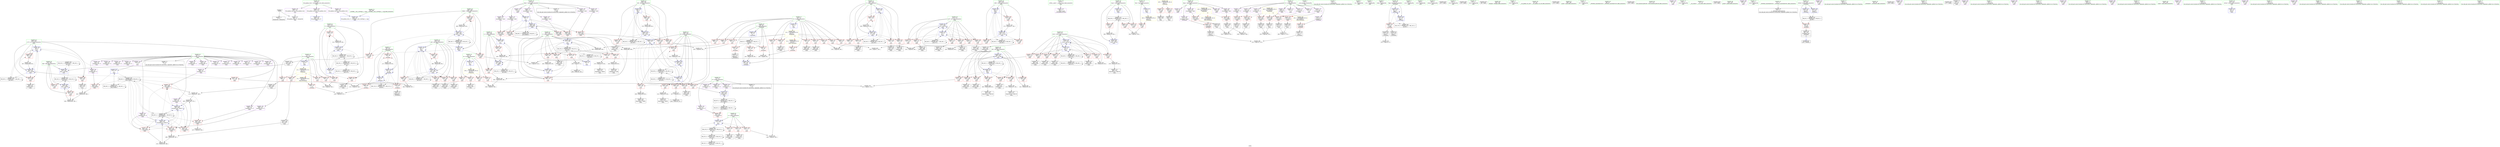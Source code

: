 digraph "SVFG" {
	label="SVFG";

	Node0x5626e12b80f0 [shape=record,color=grey,label="{NodeID: 0\nNullPtr}"];
	Node0x5626e12b80f0 -> Node0x5626e12b9880[style=solid];
	Node0x5626e12b80f0 -> Node0x5626e12c95c0[style=solid];
	Node0x5626e12f3bd0 [shape=record,color=black,label="{NodeID: 526\nMR_54V_2 = PHI(MR_54V_7, MR_54V_1, )\npts\{180 \}\n}"];
	Node0x5626e12f3bd0 -> Node0x5626e12cb810[style=dashed];
	Node0x5626e12f3bd0 -> Node0x5626e12f3bd0[style=dashed];
	Node0x5626e12d2b30 [shape=record,color=grey,label="{NodeID: 443\n275 = Binary(274, 96, )\n}"];
	Node0x5626e12d2b30 -> Node0x5626e12baac0[style=solid];
	Node0x5626e12cb5a0 [shape=record,color=blue,label="{NodeID: 360\n173\<--521\nk101\<--inc160\nmain\n}"];
	Node0x5626e12cb5a0 -> Node0x5626e12c6da0[style=dashed];
	Node0x5626e12cb5a0 -> Node0x5626e12c6e70[style=dashed];
	Node0x5626e12cb5a0 -> Node0x5626e12c6f40[style=dashed];
	Node0x5626e12cb5a0 -> Node0x5626e12c7010[style=dashed];
	Node0x5626e12cb5a0 -> Node0x5626e12c70e0[style=dashed];
	Node0x5626e12cb5a0 -> Node0x5626e12c71b0[style=dashed];
	Node0x5626e12cb5a0 -> Node0x5626e12c7280[style=dashed];
	Node0x5626e12cb5a0 -> Node0x5626e12cb0c0[style=dashed];
	Node0x5626e12cb5a0 -> Node0x5626e12cb5a0[style=dashed];
	Node0x5626e12cb5a0 -> Node0x5626e12f7fe0[style=dashed];
	Node0x5626e12c70e0 [shape=record,color=red,label="{NodeID: 277\n492\<--173\n\<--k101\nmain\n}"];
	Node0x5626e12c70e0 -> Node0x5626e12bd420[style=solid];
	Node0x5626e12baf30 [shape=record,color=red,label="{NodeID: 194\n107\<--11\n\<--K\n_Z5Checkv\n}"];
	Node0x5626e12baf30 -> Node0x5626e12d5b30[style=solid];
	Node0x5626e1294ae0 [shape=record,color=black,label="{NodeID: 111\n431\<--430\nidxprom107\<--\nmain\n}"];
	Node0x5626e1296050 [shape=record,color=green,label="{NodeID: 28\n4\<--6\n_ZStL8__ioinit\<--_ZStL8__ioinit_field_insensitive\nGlob }"];
	Node0x5626e1296050 -> Node0x5626e12bdc40[style=solid];
	Node0x5626e12d5530 [shape=record,color=grey,label="{NodeID: 471\n204 = cmp(202, 203, )\n}"];
	Node0x5626e12c87a0 [shape=record,color=red,label="{NodeID: 305\n382\<--381\n\<--arrayidx83\nmain\n}"];
	Node0x5626e12c87a0 -> Node0x5626e12cacb0[style=solid];
	Node0x5626e12bc5f0 [shape=record,color=red,label="{NodeID: 222\n115\<--93\n\<--j\n_Z5Checkv\n}"];
	Node0x5626e12bc5f0 -> Node0x5626e12b9f60[style=solid];
	Node0x5626e12be050 [shape=record,color=purple,label="{NodeID: 139\n381\<--17\narrayidx83\<--Next\nmain\n}"];
	Node0x5626e12be050 -> Node0x5626e12c87a0[style=solid];
	Node0x5626e12b8d90 [shape=record,color=green,label="{NodeID: 56\n165\<--166\nMAXL\<--MAXL_field_insensitive\nmain\n}"];
	Node0x5626e12b8d90 -> Node0x5626e12c5f00[style=solid];
	Node0x5626e12b8d90 -> Node0x5626e12c5fd0[style=solid];
	Node0x5626e12b8d90 -> Node0x5626e12c60a0[style=solid];
	Node0x5626e12b8d90 -> Node0x5626e12cabe0[style=solid];
	Node0x5626e12b8d90 -> Node0x5626e12cae50[style=solid];
	Node0x5626e13038c0 [shape=record,color=yellow,style=double,label="{NodeID: 582\n18V_1 = ENCHI(MR_18V_0)\npts\{1 \}\nFun[main]}"];
	Node0x5626e13038c0 -> Node0x5626e12bbf70[style=dashed];
	Node0x5626e13038c0 -> Node0x5626e12bc040[style=dashed];
	Node0x5626e12c9fb0 [shape=record,color=blue,label="{NodeID: 333\n155\<--236\ni\<--\nmain\n}"];
	Node0x5626e12c9fb0 -> Node0x5626e12bcba0[style=dashed];
	Node0x5626e12c9fb0 -> Node0x5626e12bcc70[style=dashed];
	Node0x5626e12c9fb0 -> Node0x5626e12c4b80[style=dashed];
	Node0x5626e12c9fb0 -> Node0x5626e12c4c50[style=dashed];
	Node0x5626e12c9fb0 -> Node0x5626e12c4d20[style=dashed];
	Node0x5626e12c9fb0 -> Node0x5626e12ca3c0[style=dashed];
	Node0x5626e12c9fb0 -> Node0x5626e12effd0[style=dashed];
	Node0x5626e12c5af0 [shape=record,color=red,label="{NodeID: 250\n326\<--163\n\<--k\nmain\n}"];
	Node0x5626e12c5af0 -> Node0x5626e12d5e30[style=solid];
	Node0x5626e12bf710 [shape=record,color=purple,label="{NodeID: 167\n214\<--28\n\<--Keys\nmain\n}"];
	Node0x5626e12ba370 [shape=record,color=black,label="{NodeID: 84\n189\<--186\ncall\<--\nmain\n}"];
	Node0x5626e127b2f0 [shape=record,color=green,label="{NodeID: 1\n7\<--1\n__dso_handle\<--dummyObj\nGlob }"];
	Node0x5626e12f40d0 [shape=record,color=black,label="{NodeID: 527\nMR_56V_2 = PHI(MR_56V_6, MR_56V_1, )\npts\{182 \}\n}"];
	Node0x5626e12f40d0 -> Node0x5626e12cb8e0[style=dashed];
	Node0x5626e12f40d0 -> Node0x5626e12f40d0[style=dashed];
	Node0x5626e12d2cb0 [shape=record,color=grey,label="{NodeID: 444\n561 = Binary(550, 560, )\n}"];
	Node0x5626e12d2cb0 -> Node0x5626e12d1f30[style=solid];
	Node0x5626e12cb670 [shape=record,color=blue,label="{NodeID: 361\n171\<--526\nj97\<--inc163\nmain\n}"];
	Node0x5626e12cb670 -> Node0x5626e12c68c0[style=dashed];
	Node0x5626e12cb670 -> Node0x5626e12c6990[style=dashed];
	Node0x5626e12cb670 -> Node0x5626e12c6a60[style=dashed];
	Node0x5626e12cb670 -> Node0x5626e12c6b30[style=dashed];
	Node0x5626e12cb670 -> Node0x5626e12c6c00[style=dashed];
	Node0x5626e12cb670 -> Node0x5626e12c6cd0[style=dashed];
	Node0x5626e12cb670 -> Node0x5626e12caff0[style=dashed];
	Node0x5626e12cb670 -> Node0x5626e12cb670[style=dashed];
	Node0x5626e12cb670 -> Node0x5626e12f27d0[style=dashed];
	Node0x5626e12c71b0 [shape=record,color=red,label="{NodeID: 278\n506\<--173\n\<--k101\nmain\n}"];
	Node0x5626e12c71b0 -> Node0x5626e12bd760[style=solid];
	Node0x5626e12bb000 [shape=record,color=red,label="{NodeID: 195\n307\<--11\n\<--K\nmain\n}"];
	Node0x5626e12bb000 -> Node0x5626e12d56b0[style=solid];
	Node0x5626e1294bb0 [shape=record,color=black,label="{NodeID: 112\n434\<--433\nidxprom109\<--\nmain\n}"];
	Node0x5626e1296120 [shape=record,color=green,label="{NodeID: 29\n8\<--10\nTest\<--Test_field_insensitive\nGlob }"];
	Node0x5626e1296120 -> Node0x5626e12bae60[style=solid];
	Node0x5626e1296120 -> Node0x5626e12c8fc0[style=solid];
	Node0x5626e12d56b0 [shape=record,color=grey,label="{NodeID: 472\n308 = cmp(306, 307, )\n}"];
	Node0x5626e12c8870 [shape=record,color=red,label="{NodeID: 306\n390\<--389\n\<--arrayidx85\nmain\n}"];
	Node0x5626e12c8870 -> Node0x5626e12d2e30[style=solid];
	Node0x5626e12bc6c0 [shape=record,color=red,label="{NodeID: 223\n126\<--93\n\<--j\n_Z5Checkv\n}"];
	Node0x5626e12bc6c0 -> Node0x5626e12d23b0[style=solid];
	Node0x5626e12be120 [shape=record,color=purple,label="{NodeID: 140\n389\<--17\narrayidx85\<--Next\nmain\n}"];
	Node0x5626e12be120 -> Node0x5626e12c8870[style=solid];
	Node0x5626e12b8e20 [shape=record,color=green,label="{NodeID: 57\n167\<--168\nL\<--L_field_insensitive\nmain\n}"];
	Node0x5626e12b8e20 -> Node0x5626e12c6170[style=solid];
	Node0x5626e12b8e20 -> Node0x5626e12c6240[style=solid];
	Node0x5626e12b8e20 -> Node0x5626e12cacb0[style=solid];
	Node0x5626e12b8e20 -> Node0x5626e12cad80[style=solid];
	Node0x5626e13039a0 [shape=record,color=yellow,style=double,label="{NodeID: 583\n20V_1 = ENCHI(MR_20V_0)\npts\{10 \}\nFun[main]}"];
	Node0x5626e13039a0 -> Node0x5626e12bae60[style=dashed];
	Node0x5626e12ca080 [shape=record,color=blue,label="{NodeID: 334\n157\<--9\nj\<--\nmain\n}"];
	Node0x5626e12ca080 -> Node0x5626e13006e0[style=dashed];
	Node0x5626e12c5bc0 [shape=record,color=red,label="{NodeID: 251\n332\<--163\n\<--k\nmain\n}"];
	Node0x5626e12c5bc0 -> Node0x5626e12b8710[style=solid];
	Node0x5626e12bf7e0 [shape=record,color=purple,label="{NodeID: 168\n321\<--28\narrayidx50\<--Keys\nmain\n}"];
	Node0x5626e12bf7e0 -> Node0x5626e12c8460[style=solid];
	Node0x5626e12ba440 [shape=record,color=black,label="{NodeID: 85\n195\<--192\ncall1\<--\nmain\n}"];
	Node0x5626e127c680 [shape=record,color=green,label="{NodeID: 2\n9\<--1\n\<--dummyObj\nCan only get source location for instruction, argument, global var or function.}"];
	Node0x5626e12f45d0 [shape=record,color=black,label="{NodeID: 528\nMR_58V_2 = PHI(MR_58V_7, MR_58V_1, )\npts\{184 \}\n}"];
	Node0x5626e12f45d0 -> Node0x5626e12cb9b0[style=dashed];
	Node0x5626e12f45d0 -> Node0x5626e12f45d0[style=dashed];
	Node0x5626e12d2e30 [shape=record,color=grey,label="{NodeID: 445\n391 = Binary(386, 390, )\n}"];
	Node0x5626e12d2e30 -> Node0x5626e12d2fb0[style=solid];
	Node0x5626e12cb740 [shape=record,color=blue,label="{NodeID: 362\n169\<--531\ni93\<--inc166\nmain\n}"];
	Node0x5626e12cb740 -> Node0x5626e12c6310[style=dashed];
	Node0x5626e12cb740 -> Node0x5626e12c63e0[style=dashed];
	Node0x5626e12cb740 -> Node0x5626e12c64b0[style=dashed];
	Node0x5626e12cb740 -> Node0x5626e12c6580[style=dashed];
	Node0x5626e12cb740 -> Node0x5626e12c6650[style=dashed];
	Node0x5626e12cb740 -> Node0x5626e12c6720[style=dashed];
	Node0x5626e12cb740 -> Node0x5626e12c67f0[style=dashed];
	Node0x5626e12cb740 -> Node0x5626e12cb740[style=dashed];
	Node0x5626e12cb740 -> Node0x5626e12f22d0[style=dashed];
	Node0x5626e12c7280 [shape=record,color=red,label="{NodeID: 279\n520\<--173\n\<--k101\nmain\n}"];
	Node0x5626e12c7280 -> Node0x5626e12d1ab0[style=solid];
	Node0x5626e12bb0d0 [shape=record,color=red,label="{NodeID: 196\n443\<--11\n\<--K\nmain\n}"];
	Node0x5626e12bb0d0 -> Node0x5626e12d4ab0[style=solid];
	Node0x5626e1294c80 [shape=record,color=black,label="{NodeID: 113\n447\<--446\nidxprom116\<--\nmain\n}"];
	Node0x5626e12937f0 [shape=record,color=green,label="{NodeID: 30\n11\<--12\nK\<--K_field_insensitive\nGlob }"];
	Node0x5626e12937f0 -> Node0x5626e12baf30[style=solid];
	Node0x5626e12937f0 -> Node0x5626e12bb000[style=solid];
	Node0x5626e12937f0 -> Node0x5626e12bb0d0[style=solid];
	Node0x5626e12937f0 -> Node0x5626e12bb1a0[style=solid];
	Node0x5626e12937f0 -> Node0x5626e12bb270[style=solid];
	Node0x5626e12937f0 -> Node0x5626e12c90c0[style=solid];
	Node0x5626e12d5830 [shape=record,color=grey,label="{NodeID: 473\n280 = cmp(273, 279, )\n}"];
	Node0x5626e12c8940 [shape=record,color=red,label="{NodeID: 307\n400\<--399\n\<--arrayidx89\nmain\n}"];
	Node0x5626e12c8940 -> Node0x5626e12d35b0[style=solid];
	Node0x5626e12bc790 [shape=record,color=red,label="{NodeID: 224\n113\<--112\n\<--arrayidx\n_Z5Checkv\n}"];
	Node0x5626e12bc790 -> Node0x5626e12b9e90[style=solid];
	Node0x5626e12be1f0 [shape=record,color=purple,label="{NodeID: 141\n399\<--17\narrayidx89\<--Next\nmain\n}"];
	Node0x5626e12be1f0 -> Node0x5626e12c8940[style=solid];
	Node0x5626e12b8eb0 [shape=record,color=green,label="{NodeID: 58\n169\<--170\ni93\<--i93_field_insensitive\nmain\n}"];
	Node0x5626e12b8eb0 -> Node0x5626e12c6310[style=solid];
	Node0x5626e12b8eb0 -> Node0x5626e12c63e0[style=solid];
	Node0x5626e12b8eb0 -> Node0x5626e12c64b0[style=solid];
	Node0x5626e12b8eb0 -> Node0x5626e12c6580[style=solid];
	Node0x5626e12b8eb0 -> Node0x5626e12c6650[style=solid];
	Node0x5626e12b8eb0 -> Node0x5626e12c6720[style=solid];
	Node0x5626e12b8eb0 -> Node0x5626e12c67f0[style=solid];
	Node0x5626e12b8eb0 -> Node0x5626e12caf20[style=solid];
	Node0x5626e12b8eb0 -> Node0x5626e12cb740[style=solid];
	Node0x5626e1303a80 [shape=record,color=yellow,style=double,label="{NodeID: 584\n2V_1 = ENCHI(MR_2V_0)\npts\{12 \}\nFun[main]|{|<s4>12}}"];
	Node0x5626e1303a80 -> Node0x5626e12bb000[style=dashed];
	Node0x5626e1303a80 -> Node0x5626e12bb0d0[style=dashed];
	Node0x5626e1303a80 -> Node0x5626e12bb1a0[style=dashed];
	Node0x5626e1303a80 -> Node0x5626e12bb270[style=dashed];
	Node0x5626e1303a80:s4 -> Node0x5626e13046c0[style=dashed,color=red];
	Node0x5626e12ca150 [shape=record,color=blue,label="{NodeID: 335\n157\<--266\nj\<--\nmain\n}"];
	Node0x5626e12ca150 -> Node0x5626e12c4df0[style=dashed];
	Node0x5626e12ca150 -> Node0x5626e12c4ec0[style=dashed];
	Node0x5626e12ca150 -> Node0x5626e12c4f90[style=dashed];
	Node0x5626e12ca150 -> Node0x5626e12c5060[style=dashed];
	Node0x5626e12ca150 -> Node0x5626e12c5130[style=dashed];
	Node0x5626e12ca150 -> Node0x5626e12c5200[style=dashed];
	Node0x5626e12ca150 -> Node0x5626e12ca150[style=dashed];
	Node0x5626e12ca150 -> Node0x5626e12ca220[style=dashed];
	Node0x5626e12ca150 -> Node0x5626e13006e0[style=dashed];
	Node0x5626e12c5c90 [shape=record,color=red,label="{NodeID: 252\n338\<--163\n\<--k\nmain\n}"];
	Node0x5626e12c5c90 -> Node0x5626e12d1630[style=solid];
	Node0x5626e12bf8b0 [shape=record,color=purple,label="{NodeID: 169\n346\<--28\narrayidx66\<--Keys\nmain\n}"];
	Node0x5626e12bf8b0 -> Node0x5626e12c86d0[style=solid];
	Node0x5626e12ba510 [shape=record,color=black,label="{NodeID: 86\n245\<--244\nidxprom\<--\nmain\n}"];
	Node0x5626e12935b0 [shape=record,color=green,label="{NodeID: 3\n35\<--1\n.str\<--dummyObj\nGlob }"];
	Node0x5626e12f4ad0 [shape=record,color=black,label="{NodeID: 529\nMR_60V_2 = PHI(MR_60V_6, MR_60V_1, )\npts\{200000 \}\n}"];
	Node0x5626e12f4ad0 -> Node0x5626e12c9ee0[style=dashed];
	Node0x5626e12f4ad0 -> Node0x5626e12f4ad0[style=dashed];
	Node0x5626e12d2fb0 [shape=record,color=grey,label="{NodeID: 446\n392 = Binary(385, 391, )\n}"];
	Node0x5626e12d2fb0 -> Node0x5626e12d5230[style=solid];
	Node0x5626e12cb810 [shape=record,color=blue,label="{NodeID: 363\n179\<--535\nRet\<--conv168\nmain\n}"];
	Node0x5626e12cb810 -> Node0x5626e12fa2e0[style=dashed];
	Node0x5626e12c7350 [shape=record,color=red,label="{NodeID: 280\n442\<--175\n\<--t\nmain\n}"];
	Node0x5626e12c7350 -> Node0x5626e12d4ab0[style=solid];
	Node0x5626e12bb1a0 [shape=record,color=red,label="{NodeID: 197\n468\<--11\n\<--K\nmain\n}"];
	Node0x5626e12bb1a0 -> Node0x5626e12bcf40[style=solid];
	Node0x5626e1294d50 [shape=record,color=black,label="{NodeID: 114\n450\<--449\nidxprom118\<--\nmain\n}"];
	Node0x5626e12938c0 [shape=record,color=green,label="{NodeID: 31\n13\<--14\nN\<--N_field_insensitive\nGlob }"];
	Node0x5626e12938c0 -> Node0x5626e12bb340[style=solid];
	Node0x5626e12938c0 -> Node0x5626e12bb410[style=solid];
	Node0x5626e12938c0 -> Node0x5626e12bb4e0[style=solid];
	Node0x5626e12938c0 -> Node0x5626e12bb5b0[style=solid];
	Node0x5626e12938c0 -> Node0x5626e12bb680[style=solid];
	Node0x5626e12938c0 -> Node0x5626e12bb750[style=solid];
	Node0x5626e12938c0 -> Node0x5626e12bb820[style=solid];
	Node0x5626e12938c0 -> Node0x5626e12bb8f0[style=solid];
	Node0x5626e12938c0 -> Node0x5626e12bb9c0[style=solid];
	Node0x5626e12938c0 -> Node0x5626e12bba90[style=solid];
	Node0x5626e12938c0 -> Node0x5626e12bbb60[style=solid];
	Node0x5626e12938c0 -> Node0x5626e12c91c0[style=solid];
	Node0x5626e12d59b0 [shape=record,color=grey,label="{NodeID: 474\n349 = cmp(343, 348, )\n}"];
	Node0x5626e12c8a10 [shape=record,color=red,label="{NodeID: 308\n436\<--435\n\<--arrayidx110\nmain\n}"];
	Node0x5626e12c8a10 -> Node0x5626e12d5fb0[style=solid];
	Node0x5626e12bc860 [shape=record,color=red,label="{NodeID: 225\n118\<--117\n\<--arrayidx5\n_Z5Checkv\n}"];
	Node0x5626e12bc860 -> Node0x5626e12ba030[style=solid];
	Node0x5626e12be2c0 [shape=record,color=purple,label="{NodeID: 142\n358\<--21\narrayidx73\<--P\nmain\n}"];
	Node0x5626e12b8f40 [shape=record,color=green,label="{NodeID: 59\n171\<--172\nj97\<--j97_field_insensitive\nmain\n}"];
	Node0x5626e12b8f40 -> Node0x5626e12c68c0[style=solid];
	Node0x5626e12b8f40 -> Node0x5626e12c6990[style=solid];
	Node0x5626e12b8f40 -> Node0x5626e12c6a60[style=solid];
	Node0x5626e12b8f40 -> Node0x5626e12c6b30[style=solid];
	Node0x5626e12b8f40 -> Node0x5626e12c6c00[style=solid];
	Node0x5626e12b8f40 -> Node0x5626e12c6cd0[style=solid];
	Node0x5626e12b8f40 -> Node0x5626e12caff0[style=solid];
	Node0x5626e12b8f40 -> Node0x5626e12cb670[style=solid];
	Node0x5626e1303b60 [shape=record,color=yellow,style=double,label="{NodeID: 585\n4V_1 = ENCHI(MR_4V_0)\npts\{14 \}\nFun[main]|{|<s10>12}}"];
	Node0x5626e1303b60 -> Node0x5626e12bb410[style=dashed];
	Node0x5626e1303b60 -> Node0x5626e12bb4e0[style=dashed];
	Node0x5626e1303b60 -> Node0x5626e12bb5b0[style=dashed];
	Node0x5626e1303b60 -> Node0x5626e12bb680[style=dashed];
	Node0x5626e1303b60 -> Node0x5626e12bb750[style=dashed];
	Node0x5626e1303b60 -> Node0x5626e12bb820[style=dashed];
	Node0x5626e1303b60 -> Node0x5626e12bb8f0[style=dashed];
	Node0x5626e1303b60 -> Node0x5626e12bb9c0[style=dashed];
	Node0x5626e1303b60 -> Node0x5626e12bba90[style=dashed];
	Node0x5626e1303b60 -> Node0x5626e12bbb60[style=dashed];
	Node0x5626e1303b60:s10 -> Node0x5626e13047d0[style=dashed,color=red];
	Node0x5626e12ca220 [shape=record,color=blue,label="{NodeID: 336\n157\<--283\nj\<--inc\nmain\n}"];
	Node0x5626e12ca220 -> Node0x5626e12c5200[style=dashed];
	Node0x5626e12ca220 -> Node0x5626e13006e0[style=dashed];
	Node0x5626e12c5d60 [shape=record,color=red,label="{NodeID: 253\n351\<--163\n\<--k\nmain\n}"];
	Node0x5626e12c5d60 -> Node0x5626e12d3730[style=solid];
	Node0x5626e12bf980 [shape=record,color=purple,label="{NodeID: 170\n112\<--31\narrayidx\<--S\n_Z5Checkv\n}"];
	Node0x5626e12bf980 -> Node0x5626e12bc790[style=solid];
	Node0x5626e12ba5e0 [shape=record,color=black,label="{NodeID: 87\n248\<--247\nconv\<--\nmain\n}"];
	Node0x5626e12ba5e0 -> Node0x5626e12d4db0[style=solid];
	Node0x5626e127cf20 [shape=record,color=green,label="{NodeID: 4\n37\<--1\n.str.1\<--dummyObj\nGlob }"];
	Node0x5626e12f4fd0 [shape=record,color=black,label="{NodeID: 530\nMR_62V_2 = PHI(MR_62V_6, MR_62V_1, )\npts\{230000 \}\n}"];
	Node0x5626e12f4fd0 -> Node0x5626e12c8ae0[style=dashed];
	Node0x5626e12f4fd0 -> Node0x5626e12f4fd0[style=dashed];
	Node0x5626e12f4fd0 -> Node0x5626e12fcae0[style=dashed];
	Node0x5626e12d3130 [shape=record,color=grey,label="{NodeID: 447\n479 = Binary(478, 96, )\n}"];
	Node0x5626e12d3130 -> Node0x5626e12bd1b0[style=solid];
	Node0x5626e12cb8e0 [shape=record,color=blue,label="{NodeID: 364\n181\<--9\ni169\<--\nmain\n}"];
	Node0x5626e12cb8e0 -> Node0x5626e12c79d0[style=dashed];
	Node0x5626e12cb8e0 -> Node0x5626e12c7aa0[style=dashed];
	Node0x5626e12cb8e0 -> Node0x5626e12c7b70[style=dashed];
	Node0x5626e12cb8e0 -> Node0x5626e12cbc20[style=dashed];
	Node0x5626e12cb8e0 -> Node0x5626e12f40d0[style=dashed];
	Node0x5626e12c7420 [shape=record,color=red,label="{NodeID: 281\n449\<--175\n\<--t\nmain\n}"];
	Node0x5626e12c7420 -> Node0x5626e1294d50[style=solid];
	Node0x5626e12bb270 [shape=record,color=red,label="{NodeID: 198\n496\<--11\n\<--K\nmain\n}"];
	Node0x5626e12bb270 -> Node0x5626e12bd4f0[style=solid];
	Node0x5626e12bcd50 [shape=record,color=black,label="{NodeID: 115\n459\<--458\nidxprom122\<--\nmain\n}"];
	Node0x5626e1293990 [shape=record,color=green,label="{NodeID: 32\n15\<--16\nM\<--M_field_insensitive\nGlob }"];
	Node0x5626e1293990 -> Node0x5626e12bbc30[style=solid];
	Node0x5626e1293990 -> Node0x5626e12bbd00[style=solid];
	Node0x5626e1293990 -> Node0x5626e12bbdd0[style=solid];
	Node0x5626e1293990 -> Node0x5626e12bbea0[style=solid];
	Node0x5626e1293990 -> Node0x5626e12c92c0[style=solid];
	Node0x5626e12d5b30 [shape=record,color=grey,label="{NodeID: 475\n108 = cmp(106, 107, )\n}"];
	Node0x5626e12c8ae0 [shape=record,color=red,label="{NodeID: 309\n452\<--451\n\<--arrayidx119\nmain\n}"];
	Node0x5626e12c8ae0 -> Node0x5626e12cb260[style=solid];
	Node0x5626e12bc930 [shape=record,color=red,label="{NodeID: 226\n202\<--153\n\<--Case\nmain\n}"];
	Node0x5626e12bc930 -> Node0x5626e12d5530[style=solid];
	Node0x5626e12be390 [shape=record,color=purple,label="{NodeID: 143\n361\<--21\narrayidx75\<--P\nmain\n}"];
	Node0x5626e12be390 -> Node0x5626e12ca8a0[style=solid];
	Node0x5626e12b8fd0 [shape=record,color=green,label="{NodeID: 60\n173\<--174\nk101\<--k101_field_insensitive\nmain\n}"];
	Node0x5626e12b8fd0 -> Node0x5626e12c6da0[style=solid];
	Node0x5626e12b8fd0 -> Node0x5626e12c6e70[style=solid];
	Node0x5626e12b8fd0 -> Node0x5626e12c6f40[style=solid];
	Node0x5626e12b8fd0 -> Node0x5626e12c7010[style=solid];
	Node0x5626e12b8fd0 -> Node0x5626e12c70e0[style=solid];
	Node0x5626e12b8fd0 -> Node0x5626e12c71b0[style=solid];
	Node0x5626e12b8fd0 -> Node0x5626e12c7280[style=solid];
	Node0x5626e12b8fd0 -> Node0x5626e12cb0c0[style=solid];
	Node0x5626e12b8fd0 -> Node0x5626e12cb5a0[style=solid];
	Node0x5626e1303c40 [shape=record,color=yellow,style=double,label="{NodeID: 586\n24V_1 = ENCHI(MR_24V_0)\npts\{16 \}\nFun[main]}"];
	Node0x5626e1303c40 -> Node0x5626e12bbc30[style=dashed];
	Node0x5626e1303c40 -> Node0x5626e12bbd00[style=dashed];
	Node0x5626e1303c40 -> Node0x5626e12bbdd0[style=dashed];
	Node0x5626e1303c40 -> Node0x5626e12bbea0[style=dashed];
	Node0x5626e12ca2f0 [shape=record,color=blue,label="{NodeID: 337\n289\<--286\narrayidx32\<--\nmain\n}"];
	Node0x5626e12ca2f0 -> Node0x5626e12c8120[style=dashed];
	Node0x5626e12ca2f0 -> Node0x5626e12c8530[style=dashed];
	Node0x5626e12ca2f0 -> Node0x5626e12c87a0[style=dashed];
	Node0x5626e12ca2f0 -> Node0x5626e12c8870[style=dashed];
	Node0x5626e12ca2f0 -> Node0x5626e12c8940[style=dashed];
	Node0x5626e12ca2f0 -> Node0x5626e12ca2f0[style=dashed];
	Node0x5626e12ca2f0 -> Node0x5626e12f4ad0[style=dashed];
	Node0x5626e12c5e30 [shape=record,color=red,label="{NodeID: 254\n355\<--163\n\<--k\nmain\n}"];
	Node0x5626e12c5e30 -> Node0x5626e12ca8a0[style=solid];
	Node0x5626e12bfa50 [shape=record,color=purple,label="{NodeID: 171\n216\<--31\n\<--S\nmain\n}"];
	Node0x5626e12ba6b0 [shape=record,color=black,label="{NodeID: 88\n251\<--250\nidxprom13\<--add\nmain\n}"];
	Node0x5626e127c990 [shape=record,color=green,label="{NodeID: 5\n39\<--1\nstdin\<--dummyObj\nGlob }"];
	Node0x5626e12e60d0 [shape=record,color=black,label="{NodeID: 531\nMR_64V_2 = PHI(MR_64V_12, MR_64V_1, )\npts\{270000 \}\n}"];
	Node0x5626e12e60d0 -> Node0x5626e12cab10[style=dashed];
	Node0x5626e12e60d0 -> Node0x5626e12e60d0[style=dashed];
	Node0x5626e12d32b0 [shape=record,color=grey,label="{NodeID: 448\n406 = Binary(405, 96, )\n}"];
	Node0x5626e12d32b0 -> Node0x5626e12cae50[style=solid];
	Node0x5626e12cb9b0 [shape=record,color=blue,label="{NodeID: 365\n183\<--9\nj173\<--\nmain\n}"];
	Node0x5626e12cb9b0 -> Node0x5626e12c7c40[style=dashed];
	Node0x5626e12cb9b0 -> Node0x5626e12c7d10[style=dashed];
	Node0x5626e12cb9b0 -> Node0x5626e12c7de0[style=dashed];
	Node0x5626e12cb9b0 -> Node0x5626e12c7eb0[style=dashed];
	Node0x5626e12cb9b0 -> Node0x5626e12cb9b0[style=dashed];
	Node0x5626e12cb9b0 -> Node0x5626e12cbb50[style=dashed];
	Node0x5626e12cb9b0 -> Node0x5626e12f45d0[style=dashed];
	Node0x5626e12c74f0 [shape=record,color=red,label="{NodeID: 282\n514\<--175\n\<--t\nmain\n}"];
	Node0x5626e12c74f0 -> Node0x5626e12d2830[style=solid];
	Node0x5626e12bb340 [shape=record,color=red,label="{NodeID: 199\n99\<--13\n\<--N\n_Z5Checkv\n}"];
	Node0x5626e12bb340 -> Node0x5626e12d4f30[style=solid];
	Node0x5626e12bcde0 [shape=record,color=black,label="{NodeID: 116\n462\<--461\nidxprom124\<--\nmain\n}"];
	Node0x5626e1293a60 [shape=record,color=green,label="{NodeID: 33\n17\<--20\nNext\<--Next_field_insensitive\nGlob }"];
	Node0x5626e1293a60 -> Node0x5626e12b9a20[style=solid];
	Node0x5626e1293a60 -> Node0x5626e12bdd10[style=solid];
	Node0x5626e1293a60 -> Node0x5626e12bdde0[style=solid];
	Node0x5626e1293a60 -> Node0x5626e12bdeb0[style=solid];
	Node0x5626e1293a60 -> Node0x5626e12bdf80[style=solid];
	Node0x5626e1293a60 -> Node0x5626e12be050[style=solid];
	Node0x5626e1293a60 -> Node0x5626e12be120[style=solid];
	Node0x5626e1293a60 -> Node0x5626e12be1f0[style=solid];
	Node0x5626e12d5cb0 [shape=record,color=grey,label="{NodeID: 476\n133 = cmp(132, 9, )\n}"];
	Node0x5626e12c8bb0 [shape=record,color=red,label="{NodeID: 310\n467\<--466\n\<--arrayidx127\nmain\n}"];
	Node0x5626e12c8bb0 -> Node0x5626e12d2230[style=solid];
	Node0x5626e12bca00 [shape=record,color=red,label="{NodeID: 227\n221\<--153\n\<--Case\nmain\n}"];
	Node0x5626e12be460 [shape=record,color=purple,label="{NodeID: 144\n448\<--21\narrayidx117\<--P\nmain\n}"];
	Node0x5626e12b9060 [shape=record,color=green,label="{NodeID: 61\n175\<--176\nt\<--t_field_insensitive\nmain\n}"];
	Node0x5626e12b9060 -> Node0x5626e12c7350[style=solid];
	Node0x5626e12b9060 -> Node0x5626e12c7420[style=solid];
	Node0x5626e12b9060 -> Node0x5626e12c74f0[style=solid];
	Node0x5626e12b9060 -> Node0x5626e12cb190[style=solid];
	Node0x5626e12b9060 -> Node0x5626e12cb4d0[style=solid];
	Node0x5626e12ca3c0 [shape=record,color=blue,label="{NodeID: 338\n155\<--293\ni\<--inc34\nmain\n}"];
	Node0x5626e12ca3c0 -> Node0x5626e12bcba0[style=dashed];
	Node0x5626e12ca3c0 -> Node0x5626e12bcc70[style=dashed];
	Node0x5626e12ca3c0 -> Node0x5626e12c4b80[style=dashed];
	Node0x5626e12ca3c0 -> Node0x5626e12c4c50[style=dashed];
	Node0x5626e12ca3c0 -> Node0x5626e12c4d20[style=dashed];
	Node0x5626e12ca3c0 -> Node0x5626e12ca3c0[style=dashed];
	Node0x5626e12ca3c0 -> Node0x5626e12effd0[style=dashed];
	Node0x5626e12c5f00 [shape=record,color=red,label="{NodeID: 255\n405\<--165\n\<--MAXL\nmain\n}"];
	Node0x5626e12c5f00 -> Node0x5626e12d32b0[style=solid];
	Node0x5626e12bfb20 [shape=record,color=purple,label="{NodeID: 172\n219\<--31\n\<--S\nmain\n}"];
	Node0x5626e12ba780 [shape=record,color=black,label="{NodeID: 89\n254\<--253\nconv15\<--\nmain\n}"];
	Node0x5626e12ba780 -> Node0x5626e12d4db0[style=solid];
	Node0x5626e127ca20 [shape=record,color=green,label="{NodeID: 6\n40\<--1\n.str.2\<--dummyObj\nGlob }"];
	Node0x5626e12d3430 [shape=record,color=grey,label="{NodeID: 449\n403 = Binary(402, 401, )\n}"];
	Node0x5626e12d3430 -> Node0x5626e12cad80[style=solid];
	Node0x5626e12cba80 [shape=record,color=blue,label="{NodeID: 366\n179\<--563\nRet\<--sub184\nmain\n}"];
	Node0x5626e12cba80 -> Node0x5626e12c7830[style=dashed];
	Node0x5626e12cba80 -> Node0x5626e12cba80[style=dashed];
	Node0x5626e12cba80 -> Node0x5626e12fa2e0[style=dashed];
	Node0x5626e12c75c0 [shape=record,color=red,label="{NodeID: 283\n454\<--177\n\<--x\nmain\n}"];
	Node0x5626e12c75c0 -> Node0x5626e12d4930[style=solid];
	Node0x5626e12bb410 [shape=record,color=red,label="{NodeID: 200\n240\<--13\n\<--N\nmain\n}"];
	Node0x5626e12bb410 -> Node0x5626e12d4630[style=solid];
	Node0x5626e12bce70 [shape=record,color=black,label="{NodeID: 117\n465\<--464\nidxprom126\<--\nmain\n}"];
	Node0x5626e1293b30 [shape=record,color=green,label="{NodeID: 34\n21\<--23\nP\<--P_field_insensitive\nGlob }"];
	Node0x5626e1293b30 -> Node0x5626e12b9af0[style=solid];
	Node0x5626e1293b30 -> Node0x5626e12be2c0[style=solid];
	Node0x5626e1293b30 -> Node0x5626e12be390[style=solid];
	Node0x5626e1293b30 -> Node0x5626e12be460[style=solid];
	Node0x5626e1293b30 -> Node0x5626e12be530[style=solid];
	Node0x5626e12d5e30 [shape=record,color=grey,label="{NodeID: 477\n327 = cmp(326, 9, )\n}"];
	Node0x5626e12d5e30 -> Node0x5626e12d09b0[style=solid];
	Node0x5626e12c8c80 [shape=record,color=red,label="{NodeID: 311\n482\<--481\n\<--arrayidx136\nmain\n}"];
	Node0x5626e12c8c80 -> Node0x5626e12d4330[style=solid];
	Node0x5626e12bcad0 [shape=record,color=red,label="{NodeID: 228\n579\<--153\n\<--Case\nmain\n}"];
	Node0x5626e12bcad0 -> Node0x5626e12d1c30[style=solid];
	Node0x5626e12be530 [shape=record,color=purple,label="{NodeID: 145\n451\<--21\narrayidx119\<--P\nmain\n}"];
	Node0x5626e12be530 -> Node0x5626e12c8ae0[style=solid];
	Node0x5626e12b9130 [shape=record,color=green,label="{NodeID: 62\n177\<--178\nx\<--x_field_insensitive\nmain\n}"];
	Node0x5626e12b9130 -> Node0x5626e12c75c0[style=solid];
	Node0x5626e12b9130 -> Node0x5626e12c7690[style=solid];
	Node0x5626e12b9130 -> Node0x5626e12c7760[style=solid];
	Node0x5626e12b9130 -> Node0x5626e12cb260[style=solid];
	Node0x5626e12ca490 [shape=record,color=blue,label="{NodeID: 339\n159\<--9\ni36\<--\nmain\n}"];
	Node0x5626e12ca490 -> Node0x5626e12c52d0[style=dashed];
	Node0x5626e12ca490 -> Node0x5626e12c53a0[style=dashed];
	Node0x5626e12ca490 -> Node0x5626e12c5470[style=dashed];
	Node0x5626e12ca490 -> Node0x5626e12c5540[style=dashed];
	Node0x5626e12ca490 -> Node0x5626e12caa40[style=dashed];
	Node0x5626e12ca490 -> Node0x5626e12f09d0[style=dashed];
	Node0x5626e12c5fd0 [shape=record,color=red,label="{NodeID: 256\n424\<--165\n\<--MAXL\nmain\n}"];
	Node0x5626e12c5fd0 -> Node0x5626e12d6430[style=solid];
	Node0x5626e12bfbf0 [shape=record,color=purple,label="{NodeID: 173\n246\<--31\narrayidx\<--S\nmain\n}"];
	Node0x5626e12bfbf0 -> Node0x5626e12c7f80[style=solid];
	Node0x5626e12ba850 [shape=record,color=black,label="{NodeID: 90\n264\<--263\nidxprom19\<--\nmain\n}"];
	Node0x5626e127c360 [shape=record,color=green,label="{NodeID: 7\n42\<--1\n.str.3\<--dummyObj\nGlob }"];
	Node0x5626e12d35b0 [shape=record,color=grey,label="{NodeID: 450\n401 = Binary(396, 400, )\n}"];
	Node0x5626e12d35b0 -> Node0x5626e12d3430[style=solid];
	Node0x5626e12cbb50 [shape=record,color=blue,label="{NodeID: 367\n183\<--567\nj173\<--inc186\nmain\n}"];
	Node0x5626e12cbb50 -> Node0x5626e12c7c40[style=dashed];
	Node0x5626e12cbb50 -> Node0x5626e12c7d10[style=dashed];
	Node0x5626e12cbb50 -> Node0x5626e12c7de0[style=dashed];
	Node0x5626e12cbb50 -> Node0x5626e12c7eb0[style=dashed];
	Node0x5626e12cbb50 -> Node0x5626e12cb9b0[style=dashed];
	Node0x5626e12cbb50 -> Node0x5626e12cbb50[style=dashed];
	Node0x5626e12cbb50 -> Node0x5626e12f45d0[style=dashed];
	Node0x5626e12c7690 [shape=record,color=red,label="{NodeID: 284\n475\<--177\n\<--x\nmain\n}"];
	Node0x5626e12c7690 -> Node0x5626e12bd0e0[style=solid];
	Node0x5626e12bb4e0 [shape=record,color=red,label="{NodeID: 201\n301\<--13\n\<--N\nmain\n}"];
	Node0x5626e12bb4e0 -> Node0x5626e12d53b0[style=solid];
	Node0x5626e12bcf40 [shape=record,color=black,label="{NodeID: 118\n469\<--468\nconv128\<--\nmain\n}"];
	Node0x5626e12bcf40 -> Node0x5626e12d2230[style=solid];
	Node0x5626e1293c00 [shape=record,color=green,label="{NodeID: 35\n24\<--27\nF\<--F_field_insensitive\nGlob }"];
	Node0x5626e1293c00 -> Node0x5626e12b9bc0[style=solid];
	Node0x5626e1293c00 -> Node0x5626e12be600[style=solid];
	Node0x5626e1293c00 -> Node0x5626e12be6d0[style=solid];
	Node0x5626e1293c00 -> Node0x5626e12be7a0[style=solid];
	Node0x5626e1293c00 -> Node0x5626e12be870[style=solid];
	Node0x5626e1293c00 -> Node0x5626e12be940[style=solid];
	Node0x5626e1293c00 -> Node0x5626e12bea10[style=solid];
	Node0x5626e1293c00 -> Node0x5626e12beae0[style=solid];
	Node0x5626e1293c00 -> Node0x5626e12bebb0[style=solid];
	Node0x5626e1293c00 -> Node0x5626e12bec80[style=solid];
	Node0x5626e1293c00 -> Node0x5626e12bed50[style=solid];
	Node0x5626e1293c00 -> Node0x5626e12bee20[style=solid];
	Node0x5626e1293c00 -> Node0x5626e12beef0[style=solid];
	Node0x5626e1293c00 -> Node0x5626e12befc0[style=solid];
	Node0x5626e1293c00 -> Node0x5626e12bf090[style=solid];
	Node0x5626e1293c00 -> Node0x5626e12bf160[style=solid];
	Node0x5626e1293c00 -> Node0x5626e12bf230[style=solid];
	Node0x5626e1293c00 -> Node0x5626e12bf300[style=solid];
	Node0x5626e1293c00 -> Node0x5626e12bf3d0[style=solid];
	Node0x5626e1293c00 -> Node0x5626e12bf4a0[style=solid];
	Node0x5626e12d5fb0 [shape=record,color=grey,label="{NodeID: 478\n437 = cmp(436, 438, )\n}"];
	Node0x5626e12c8d50 [shape=record,color=red,label="{NodeID: 312\n495\<--494\n\<--arrayidx143\nmain\n}"];
	Node0x5626e12c8d50 -> Node0x5626e12d3bb0[style=solid];
	Node0x5626e12bcba0 [shape=record,color=red,label="{NodeID: 229\n239\<--155\n\<--i\nmain\n}"];
	Node0x5626e12bcba0 -> Node0x5626e12d4630[style=solid];
	Node0x5626e12be600 [shape=record,color=purple,label="{NodeID: 146\n375\<--24\n\<--F\nmain\n}"];
	Node0x5626e12be600 -> Node0x5626e12cab10[style=solid];
	Node0x5626e12b9200 [shape=record,color=green,label="{NodeID: 63\n179\<--180\nRet\<--Ret_field_insensitive\nmain\n}"];
	Node0x5626e12b9200 -> Node0x5626e12c7830[style=solid];
	Node0x5626e12b9200 -> Node0x5626e12c7900[style=solid];
	Node0x5626e12b9200 -> Node0x5626e12cb810[style=solid];
	Node0x5626e12b9200 -> Node0x5626e12cba80[style=solid];
	Node0x5626e12ca560 [shape=record,color=blue,label="{NodeID: 340\n161\<--9\nj40\<--\nmain\n}"];
	Node0x5626e12ca560 -> Node0x5626e12c5610[style=dashed];
	Node0x5626e12ca560 -> Node0x5626e12c56e0[style=dashed];
	Node0x5626e12ca560 -> Node0x5626e12c57b0[style=dashed];
	Node0x5626e12ca560 -> Node0x5626e12c5880[style=dashed];
	Node0x5626e12ca560 -> Node0x5626e12c5950[style=dashed];
	Node0x5626e12ca560 -> Node0x5626e12ca560[style=dashed];
	Node0x5626e12ca560 -> Node0x5626e12ca970[style=dashed];
	Node0x5626e12ca560 -> Node0x5626e12f0ed0[style=dashed];
	Node0x5626e12c60a0 [shape=record,color=red,label="{NodeID: 257\n534\<--165\n\<--MAXL\nmain\n}"];
	Node0x5626e12c60a0 -> Node0x5626e12bd830[style=solid];
	Node0x5626e12bfcc0 [shape=record,color=purple,label="{NodeID: 174\n252\<--31\narrayidx14\<--S\nmain\n}"];
	Node0x5626e12bfcc0 -> Node0x5626e12c8050[style=solid];
	Node0x5626e12ba920 [shape=record,color=black,label="{NodeID: 91\n270\<--269\nidxprom21\<--\nmain\n}"];
	Node0x5626e127c3f0 [shape=record,color=green,label="{NodeID: 8\n44\<--1\nstdout\<--dummyObj\nGlob }"];
	Node0x5626e12d3730 [shape=record,color=grey,label="{NodeID: 451\n352 = Binary(351, 96, )\n}"];
	Node0x5626e12d3730 -> Node0x5626e12ca7d0[style=solid];
	Node0x5626e12cbc20 [shape=record,color=blue,label="{NodeID: 368\n181\<--572\ni169\<--inc189\nmain\n}"];
	Node0x5626e12cbc20 -> Node0x5626e12c79d0[style=dashed];
	Node0x5626e12cbc20 -> Node0x5626e12c7aa0[style=dashed];
	Node0x5626e12cbc20 -> Node0x5626e12c7b70[style=dashed];
	Node0x5626e12cbc20 -> Node0x5626e12cbc20[style=dashed];
	Node0x5626e12cbc20 -> Node0x5626e12f40d0[style=dashed];
	Node0x5626e12c7760 [shape=record,color=red,label="{NodeID: 285\n503\<--177\n\<--x\nmain\n}"];
	Node0x5626e12c7760 -> Node0x5626e12bd690[style=solid];
	Node0x5626e12bb5b0 [shape=record,color=red,label="{NodeID: 202\n379\<--13\n\<--N\nmain\n}"];
	Node0x5626e12bb5b0 -> Node0x5626e12947a0[style=solid];
	Node0x5626e12bd010 [shape=record,color=black,label="{NodeID: 119\n473\<--472\nidxprom130\<--add129\nmain\n}"];
	Node0x5626e1293cd0 [shape=record,color=green,label="{NodeID: 36\n28\<--30\nKeys\<--Keys_field_insensitive\nGlob }"];
	Node0x5626e1293cd0 -> Node0x5626e12bf570[style=solid];
	Node0x5626e1293cd0 -> Node0x5626e12bf640[style=solid];
	Node0x5626e1293cd0 -> Node0x5626e12bf710[style=solid];
	Node0x5626e1293cd0 -> Node0x5626e12bf7e0[style=solid];
	Node0x5626e1293cd0 -> Node0x5626e12bf8b0[style=solid];
	Node0x5626e1324150 [shape=record,color=black,label="{NodeID: 645\n207 = PHI()\n}"];
	Node0x5626e12d6130 [shape=record,color=grey,label="{NodeID: 479\n413 = cmp(411, 412, )\n}"];
	Node0x5626e12c8e20 [shape=record,color=red,label="{NodeID: 313\n509\<--508\n\<--arrayidx152\nmain\n}"];
	Node0x5626e12c8e20 -> Node0x5626e12d2530[style=solid];
	Node0x5626e12bcc70 [shape=record,color=red,label="{NodeID: 230\n244\<--155\n\<--i\nmain\n}"];
	Node0x5626e12bcc70 -> Node0x5626e12ba510[style=solid];
	Node0x5626e12be6d0 [shape=record,color=purple,label="{NodeID: 147\n429\<--24\narrayidx106\<--F\nmain\n}"];
	Node0x5626e12b92d0 [shape=record,color=green,label="{NodeID: 64\n181\<--182\ni169\<--i169_field_insensitive\nmain\n}"];
	Node0x5626e12b92d0 -> Node0x5626e12c79d0[style=solid];
	Node0x5626e12b92d0 -> Node0x5626e12c7aa0[style=solid];
	Node0x5626e12b92d0 -> Node0x5626e12c7b70[style=solid];
	Node0x5626e12b92d0 -> Node0x5626e12cb8e0[style=solid];
	Node0x5626e12b92d0 -> Node0x5626e12cbc20[style=solid];
	Node0x5626e12edcd0 [shape=record,color=black,label="{NodeID: 507\nMR_50V_4 = PHI(MR_50V_5, MR_50V_3, )\npts\{176 \}\n}"];
	Node0x5626e12edcd0 -> Node0x5626e12cb190[style=dashed];
	Node0x5626e12edcd0 -> Node0x5626e12e68e0[style=dashed];
	Node0x5626e12edcd0 -> Node0x5626e12edcd0[style=dashed];
	Node0x5626e12edcd0 -> Node0x5626e12f31d0[style=dashed];
	Node0x5626e12ca630 [shape=record,color=blue,label="{NodeID: 341\n163\<--310\nk\<--\nmain\n}"];
	Node0x5626e12ca630 -> Node0x5626e12c5a20[style=dashed];
	Node0x5626e12ca630 -> Node0x5626e12c5af0[style=dashed];
	Node0x5626e12ca630 -> Node0x5626e12c5bc0[style=dashed];
	Node0x5626e12ca630 -> Node0x5626e12c5c90[style=dashed];
	Node0x5626e12ca630 -> Node0x5626e12c5d60[style=dashed];
	Node0x5626e12ca630 -> Node0x5626e12c5e30[style=dashed];
	Node0x5626e12ca630 -> Node0x5626e12ca700[style=dashed];
	Node0x5626e12ca630 -> Node0x5626e12ca7d0[style=dashed];
	Node0x5626e12ca630 -> Node0x5626e12fc5e0[style=dashed];
	Node0x5626e12c6170 [shape=record,color=red,label="{NodeID: 258\n385\<--167\n\<--L\nmain\n}"];
	Node0x5626e12c6170 -> Node0x5626e12d2fb0[style=solid];
	Node0x5626e12bfd90 [shape=record,color=purple,label="{NodeID: 175\n271\<--31\narrayidx22\<--S\nmain\n}"];
	Node0x5626e12bfd90 -> Node0x5626e12c81f0[style=solid];
	Node0x5626e12ba9f0 [shape=record,color=black,label="{NodeID: 92\n273\<--272\nconv23\<--\nmain\n}"];
	Node0x5626e12ba9f0 -> Node0x5626e12d5830[style=solid];
	Node0x5626e127c4f0 [shape=record,color=green,label="{NodeID: 9\n45\<--1\n.str.4\<--dummyObj\nGlob }"];
	Node0x5626e12d38b0 [shape=record,color=grey,label="{NodeID: 452\n283 = Binary(282, 96, )\n}"];
	Node0x5626e12d38b0 -> Node0x5626e12ca220[style=solid];
	Node0x5626e12cbcf0 [shape=record,color=blue,label="{NodeID: 369\n153\<--580\nCase\<--inc193\nmain\n}"];
	Node0x5626e12cbcf0 -> Node0x5626e12efad0[style=dashed];
	Node0x5626e12c7830 [shape=record,color=red,label="{NodeID: 286\n562\<--179\n\<--Ret\nmain\n}"];
	Node0x5626e12c7830 -> Node0x5626e12d1f30[style=solid];
	Node0x5626e12bb680 [shape=record,color=red,label="{NodeID: 203\n386\<--13\n\<--N\nmain\n}"];
	Node0x5626e12bb680 -> Node0x5626e12d2e30[style=solid];
	Node0x5626e12bd0e0 [shape=record,color=black,label="{NodeID: 120\n476\<--475\nidxprom132\<--\nmain\n}"];
	Node0x5626e1293da0 [shape=record,color=green,label="{NodeID: 37\n31\<--34\nS\<--S_field_insensitive\nGlob }"];
	Node0x5626e1293da0 -> Node0x5626e12bf980[style=solid];
	Node0x5626e1293da0 -> Node0x5626e12bfa50[style=solid];
	Node0x5626e1293da0 -> Node0x5626e12bfb20[style=solid];
	Node0x5626e1293da0 -> Node0x5626e12bfbf0[style=solid];
	Node0x5626e1293da0 -> Node0x5626e12bfcc0[style=solid];
	Node0x5626e1293da0 -> Node0x5626e12bfd90[style=solid];
	Node0x5626e1293da0 -> Node0x5626e12bfe60[style=solid];
	Node0x5626e1293da0 -> Node0x5626e12bff30[style=solid];
	Node0x5626e1293da0 -> Node0x5626e12c0000[style=solid];
	Node0x5626e1324250 [shape=record,color=black,label="{NodeID: 646\n197 = PHI()\n}"];
	Node0x5626e12d62b0 [shape=record,color=grey,label="{NodeID: 480\n324 = cmp(318, 323, )\n}"];
	Node0x5626e12c8ef0 [shape=record,color=red,label="{NodeID: 314\n560\<--559\n\<--arrayidx183\nmain\n}"];
	Node0x5626e12c8ef0 -> Node0x5626e12d2cb0[style=solid];
	Node0x5626e12c4b80 [shape=record,color=red,label="{NodeID: 231\n269\<--155\n\<--i\nmain\n}"];
	Node0x5626e12c4b80 -> Node0x5626e12ba920[style=solid];
	Node0x5626e12be7a0 [shape=record,color=purple,label="{NodeID: 148\n432\<--24\narrayidx108\<--F\nmain\n}"];
	Node0x5626e12b93a0 [shape=record,color=green,label="{NodeID: 65\n183\<--184\nj173\<--j173_field_insensitive\nmain\n}"];
	Node0x5626e12b93a0 -> Node0x5626e12c7c40[style=solid];
	Node0x5626e12b93a0 -> Node0x5626e12c7d10[style=solid];
	Node0x5626e12b93a0 -> Node0x5626e12c7de0[style=solid];
	Node0x5626e12b93a0 -> Node0x5626e12c7eb0[style=solid];
	Node0x5626e12b93a0 -> Node0x5626e12cb9b0[style=solid];
	Node0x5626e12b93a0 -> Node0x5626e12cbb50[style=solid];
	Node0x5626e12ee1d0 [shape=record,color=black,label="{NodeID: 508\nMR_52V_4 = PHI(MR_52V_5, MR_52V_3, )\npts\{178 \}\n}"];
	Node0x5626e12ee1d0 -> Node0x5626e12cb260[style=dashed];
	Node0x5626e12ee1d0 -> Node0x5626e12e69d0[style=dashed];
	Node0x5626e12ee1d0 -> Node0x5626e12ee1d0[style=dashed];
	Node0x5626e12ee1d0 -> Node0x5626e12f36d0[style=dashed];
	Node0x5626e12ca700 [shape=record,color=blue,label="{NodeID: 342\n163\<--335\nk\<--\nmain\n}"];
	Node0x5626e12ca700 -> Node0x5626e12c5a20[style=dashed];
	Node0x5626e12ca700 -> Node0x5626e12c5af0[style=dashed];
	Node0x5626e12ca700 -> Node0x5626e12c5bc0[style=dashed];
	Node0x5626e12ca700 -> Node0x5626e12c5c90[style=dashed];
	Node0x5626e12ca700 -> Node0x5626e12c5d60[style=dashed];
	Node0x5626e12ca700 -> Node0x5626e12c5e30[style=dashed];
	Node0x5626e12ca700 -> Node0x5626e12ca700[style=dashed];
	Node0x5626e12ca700 -> Node0x5626e12ca7d0[style=dashed];
	Node0x5626e12ca700 -> Node0x5626e12fc5e0[style=dashed];
	Node0x5626e12c6240 [shape=record,color=red,label="{NodeID: 259\n402\<--167\n\<--L\nmain\n}"];
	Node0x5626e12c6240 -> Node0x5626e12d3430[style=solid];
	Node0x5626e12bfe60 [shape=record,color=purple,label="{NodeID: 176\n277\<--31\narrayidx26\<--S\nmain\n}"];
	Node0x5626e12bfe60 -> Node0x5626e12c82c0[style=solid];
	Node0x5626e12baac0 [shape=record,color=black,label="{NodeID: 93\n276\<--275\nidxprom25\<--add24\nmain\n}"];
	Node0x5626e127c580 [shape=record,color=green,label="{NodeID: 10\n47\<--1\n.str.5\<--dummyObj\nGlob }"];
	Node0x5626e12d3a30 [shape=record,color=grey,label="{NodeID: 453\n293 = Binary(292, 96, )\n}"];
	Node0x5626e12d3a30 -> Node0x5626e12ca3c0[style=solid];
	Node0x5626e12c7900 [shape=record,color=red,label="{NodeID: 287\n575\<--179\n\<--Ret\nmain\n}"];
	Node0x5626e12bb750 [shape=record,color=red,label="{NodeID: 204\n387\<--13\n\<--N\nmain\n}"];
	Node0x5626e12bb750 -> Node0x5626e1294870[style=solid];
	Node0x5626e12bd1b0 [shape=record,color=black,label="{NodeID: 121\n480\<--479\nidxprom135\<--add134\nmain\n}"];
	Node0x5626e1293e70 [shape=record,color=green,label="{NodeID: 38\n57\<--61\nllvm.global_ctors\<--llvm.global_ctors_field_insensitive\nGlob }"];
	Node0x5626e1293e70 -> Node0x5626e12c09c0[style=solid];
	Node0x5626e1293e70 -> Node0x5626e12c0a90[style=solid];
	Node0x5626e1293e70 -> Node0x5626e12bad60[style=solid];
	Node0x5626e1324350 [shape=record,color=black,label="{NodeID: 647\n69 = PHI()\n}"];
	Node0x5626e12d6430 [shape=record,color=grey,label="{NodeID: 481\n425 = cmp(423, 424, )\n}"];
	Node0x5626e12c8fc0 [shape=record,color=blue,label="{NodeID: 315\n8\<--9\nTest\<--\nGlob }"];
	Node0x5626e12c8fc0 -> Node0x5626e13039a0[style=dashed];
	Node0x5626e12c4c50 [shape=record,color=red,label="{NodeID: 232\n287\<--155\n\<--i\nmain\n}"];
	Node0x5626e12c4c50 -> Node0x5626e12bac60[style=solid];
	Node0x5626e12be870 [shape=record,color=purple,label="{NodeID: 149\n435\<--24\narrayidx110\<--F\nmain\n}"];
	Node0x5626e12be870 -> Node0x5626e12c8a10[style=solid];
	Node0x5626e12b9470 [shape=record,color=green,label="{NodeID: 66\n190\<--191\nfreopen\<--freopen_field_insensitive\n}"];
	Node0x5626e12ee6d0 [shape=record,color=black,label="{NodeID: 509\nMR_64V_5 = PHI(MR_64V_6, MR_64V_4, )\npts\{270000 \}\n}"];
	Node0x5626e12ee6d0 -> Node0x5626e12c8a10[style=dashed];
	Node0x5626e12ee6d0 -> Node0x5626e12c8bb0[style=dashed];
	Node0x5626e12ee6d0 -> Node0x5626e12c8c80[style=dashed];
	Node0x5626e12ee6d0 -> Node0x5626e12c8d50[style=dashed];
	Node0x5626e12ee6d0 -> Node0x5626e12c8e20[style=dashed];
	Node0x5626e12ee6d0 -> Node0x5626e12c8ef0[style=dashed];
	Node0x5626e12ee6d0 -> Node0x5626e12cb330[style=dashed];
	Node0x5626e12ee6d0 -> Node0x5626e12cb400[style=dashed];
	Node0x5626e12ee6d0 -> Node0x5626e12e6ed0[style=dashed];
	Node0x5626e12ee6d0 -> Node0x5626e12ee6d0[style=dashed];
	Node0x5626e12ee6d0 -> Node0x5626e12e60d0[style=dashed];
	Node0x5626e12d09b0 [shape=record,color=black,label="{NodeID: 426\n329 = PHI(136, 327, )\n}"];
	Node0x5626e12ca7d0 [shape=record,color=blue,label="{NodeID: 343\n163\<--352\nk\<--inc70\nmain\n}"];
	Node0x5626e12ca7d0 -> Node0x5626e12c5e30[style=dashed];
	Node0x5626e12ca7d0 -> Node0x5626e12fc5e0[style=dashed];
	Node0x5626e12c6310 [shape=record,color=red,label="{NodeID: 260\n411\<--169\n\<--i93\nmain\n}"];
	Node0x5626e12c6310 -> Node0x5626e12d6130[style=solid];
	Node0x5626e12bff30 [shape=record,color=purple,label="{NodeID: 177\n316\<--31\narrayidx47\<--S\nmain\n}"];
	Node0x5626e12bff30 -> Node0x5626e12c8390[style=solid];
	Node0x5626e12bab90 [shape=record,color=black,label="{NodeID: 94\n279\<--278\nconv27\<--\nmain\n}"];
	Node0x5626e12bab90 -> Node0x5626e12d5830[style=solid];
	Node0x5626e1296210 [shape=record,color=green,label="{NodeID: 11\n49\<--1\n.str.6\<--dummyObj\nGlob }"];
	Node0x5626e12d3bb0 [shape=record,color=grey,label="{NodeID: 454\n498 = Binary(495, 497, )\n}"];
	Node0x5626e12d3bb0 -> Node0x5626e12d2530[style=solid];
	Node0x5626e12c79d0 [shape=record,color=red,label="{NodeID: 288\n539\<--181\n\<--i169\nmain\n}"];
	Node0x5626e12c79d0 -> Node0x5626e12d47b0[style=solid];
	Node0x5626e12bb820 [shape=record,color=red,label="{NodeID: 205\n396\<--13\n\<--N\nmain\n}"];
	Node0x5626e12bb820 -> Node0x5626e12d35b0[style=solid];
	Node0x5626e12bd280 [shape=record,color=black,label="{NodeID: 122\n487\<--486\nidxprom138\<--\nmain\n}"];
	Node0x5626e1293f40 [shape=record,color=green,label="{NodeID: 39\n62\<--63\n__cxx_global_var_init\<--__cxx_global_var_init_field_insensitive\n}"];
	Node0x5626e1324450 [shape=record,color=black,label="{NodeID: 648\n215 = PHI()\n}"];
	Node0x5626e13006e0 [shape=record,color=black,label="{NodeID: 565\nMR_32V_4 = PHI(MR_32V_8, MR_32V_3, )\npts\{158 \}\n}"];
	Node0x5626e13006e0 -> Node0x5626e12c4df0[style=dashed];
	Node0x5626e13006e0 -> Node0x5626e12c4ec0[style=dashed];
	Node0x5626e13006e0 -> Node0x5626e12c4f90[style=dashed];
	Node0x5626e13006e0 -> Node0x5626e12c5060[style=dashed];
	Node0x5626e13006e0 -> Node0x5626e12c5130[style=dashed];
	Node0x5626e13006e0 -> Node0x5626e12c5200[style=dashed];
	Node0x5626e13006e0 -> Node0x5626e12ca150[style=dashed];
	Node0x5626e13006e0 -> Node0x5626e12ca220[style=dashed];
	Node0x5626e13006e0 -> Node0x5626e12f04d0[style=dashed];
	Node0x5626e13006e0 -> Node0x5626e13006e0[style=dashed];
	Node0x5626e12d65b0 [shape=record,color=grey,label="{NodeID: 482\n419 = cmp(417, 418, )\n}"];
	Node0x5626e12c90c0 [shape=record,color=blue,label="{NodeID: 316\n11\<--9\nK\<--\nGlob }"];
	Node0x5626e12c90c0 -> Node0x5626e1303a80[style=dashed];
	Node0x5626e12c4d20 [shape=record,color=red,label="{NodeID: 233\n292\<--155\n\<--i\nmain\n}"];
	Node0x5626e12c4d20 -> Node0x5626e12d3a30[style=solid];
	Node0x5626e12be940 [shape=record,color=purple,label="{NodeID: 150\n460\<--24\narrayidx123\<--F\nmain\n}"];
	Node0x5626e12b9540 [shape=record,color=green,label="{NodeID: 67\n198\<--199\nscanf\<--scanf_field_insensitive\n}"];
	Node0x5626e12eebd0 [shape=record,color=black,label="{NodeID: 510\nMR_8V_3 = PHI(MR_8V_4, MR_8V_2, )\npts\{90 \}\n}"];
	Node0x5626e12eebd0 -> Node0x5626e12bc1e0[style=dashed];
	Node0x5626e12eebd0 -> Node0x5626e12bc2b0[style=dashed];
	Node0x5626e12eebd0 -> Node0x5626e12bc380[style=dashed];
	Node0x5626e12eebd0 -> Node0x5626e12c9ba0[style=dashed];
	Node0x5626e12d0f10 [shape=record,color=black,label="{NodeID: 427\n260 = PHI(136, 258, )\n}"];
	Node0x5626e12ca8a0 [shape=record,color=blue,label="{NodeID: 344\n361\<--355\narrayidx75\<--\nmain\n}"];
	Node0x5626e12ca8a0 -> Node0x5626e12fcae0[style=dashed];
	Node0x5626e12c63e0 [shape=record,color=red,label="{NodeID: 261\n427\<--169\n\<--i93\nmain\n}"];
	Node0x5626e12c63e0 -> Node0x5626e1294a10[style=solid];
	Node0x5626e12c0000 [shape=record,color=purple,label="{NodeID: 178\n341\<--31\narrayidx63\<--S\nmain\n}"];
	Node0x5626e12c0000 -> Node0x5626e12c8600[style=solid];
	Node0x5626e12bac60 [shape=record,color=black,label="{NodeID: 95\n288\<--287\nidxprom31\<--\nmain\n}"];
	Node0x5626e12962a0 [shape=record,color=green,label="{NodeID: 12\n51\<--1\n.str.7\<--dummyObj\nGlob }"];
	Node0x5626e12f7fe0 [shape=record,color=black,label="{NodeID: 538\nMR_48V_3 = PHI(MR_48V_4, MR_48V_2, )\npts\{174 \}\n}"];
	Node0x5626e12f7fe0 -> Node0x5626e12cb0c0[style=dashed];
	Node0x5626e12f7fe0 -> Node0x5626e12f2cd0[style=dashed];
	Node0x5626e12f7fe0 -> Node0x5626e12f7fe0[style=dashed];
	Node0x5626e12d3d30 [shape=record,color=grey,label="{NodeID: 455\n365 = Binary(364, 96, )\n}"];
	Node0x5626e12d3d30 -> Node0x5626e12ca970[style=solid];
	Node0x5626e12c7aa0 [shape=record,color=red,label="{NodeID: 289\n554\<--181\n\<--i169\nmain\n}"];
	Node0x5626e12c7aa0 -> Node0x5626e12bdaa0[style=solid];
	Node0x5626e12bb8f0 [shape=record,color=red,label="{NodeID: 206\n397\<--13\n\<--N\nmain\n}"];
	Node0x5626e12bb8f0 -> Node0x5626e1294940[style=solid];
	Node0x5626e12bd350 [shape=record,color=black,label="{NodeID: 123\n490\<--489\nidxprom140\<--\nmain\n}"];
	Node0x5626e1294010 [shape=record,color=green,label="{NodeID: 40\n66\<--67\n_ZNSt8ios_base4InitC1Ev\<--_ZNSt8ios_base4InitC1Ev_field_insensitive\n}"];
	Node0x5626e1324550 [shape=record,color=black,label="{NodeID: 649\n220 = PHI()\n}"];
	Node0x5626e12e68e0 [shape=record,color=black,label="{NodeID: 483\nMR_50V_9 = PHI(MR_50V_7, MR_50V_5, )\npts\{176 \}\n}"];
	Node0x5626e12e68e0 -> Node0x5626e12cb190[style=dashed];
	Node0x5626e12e68e0 -> Node0x5626e12e68e0[style=dashed];
	Node0x5626e12e68e0 -> Node0x5626e12edcd0[style=dashed];
	Node0x5626e12c91c0 [shape=record,color=blue,label="{NodeID: 317\n13\<--9\nN\<--\nGlob }"];
	Node0x5626e12c91c0 -> Node0x5626e1303b60[style=dashed];
	Node0x5626e12c4df0 [shape=record,color=red,label="{NodeID: 234\n249\<--157\n\<--j\nmain\n}"];
	Node0x5626e12c4df0 -> Node0x5626e12d1930[style=solid];
	Node0x5626e12bea10 [shape=record,color=purple,label="{NodeID: 151\n463\<--24\narrayidx125\<--F\nmain\n}"];
	Node0x5626e12b9610 [shape=record,color=green,label="{NodeID: 68\n211\<--212\nllvm.memset.p0i8.i64\<--llvm.memset.p0i8.i64_field_insensitive\n}"];
	Node0x5626e12d14b0 [shape=record,color=grey,label="{NodeID: 428\n526 = Binary(525, 96, )\n}"];
	Node0x5626e12d14b0 -> Node0x5626e12cb670[style=solid];
	Node0x5626e12ca970 [shape=record,color=blue,label="{NodeID: 345\n161\<--365\nj40\<--inc77\nmain\n}"];
	Node0x5626e12ca970 -> Node0x5626e12c5610[style=dashed];
	Node0x5626e12ca970 -> Node0x5626e12c56e0[style=dashed];
	Node0x5626e12ca970 -> Node0x5626e12c57b0[style=dashed];
	Node0x5626e12ca970 -> Node0x5626e12c5880[style=dashed];
	Node0x5626e12ca970 -> Node0x5626e12c5950[style=dashed];
	Node0x5626e12ca970 -> Node0x5626e12ca560[style=dashed];
	Node0x5626e12ca970 -> Node0x5626e12ca970[style=dashed];
	Node0x5626e12ca970 -> Node0x5626e12f0ed0[style=dashed];
	Node0x5626e12c64b0 [shape=record,color=red,label="{NodeID: 262\n458\<--169\n\<--i93\nmain\n}"];
	Node0x5626e12c64b0 -> Node0x5626e12bcd50[style=solid];
	Node0x5626e12c00d0 [shape=record,color=purple,label="{NodeID: 179\n187\<--35\n\<--.str\nmain\n}"];
	Node0x5626e12b83d0 [shape=record,color=black,label="{NodeID: 96\n315\<--314\nidxprom46\<--add45\nmain\n}"];
	Node0x5626e1296370 [shape=record,color=green,label="{NodeID: 13\n53\<--1\n.str.8\<--dummyObj\nGlob }"];
	Node0x5626e12d3eb0 [shape=record,color=grey,label="{NodeID: 456\n500 = Binary(499, 96, )\n}"];
	Node0x5626e12d3eb0 -> Node0x5626e12bd5c0[style=solid];
	Node0x5626e12c7b70 [shape=record,color=red,label="{NodeID: 290\n571\<--181\n\<--i169\nmain\n}"];
	Node0x5626e12c7b70 -> Node0x5626e12d20b0[style=solid];
	Node0x5626e12bb9c0 [shape=record,color=red,label="{NodeID: 207\n418\<--13\n\<--N\nmain\n}"];
	Node0x5626e12bb9c0 -> Node0x5626e12d65b0[style=solid];
	Node0x5626e12bd420 [shape=record,color=black,label="{NodeID: 124\n493\<--492\nidxprom142\<--\nmain\n}"];
	Node0x5626e12940e0 [shape=record,color=green,label="{NodeID: 41\n72\<--73\n__cxa_atexit\<--__cxa_atexit_field_insensitive\n}"];
	Node0x5626e1324650 [shape=record,color=black,label="{NodeID: 650\n223 = PHI()\n}"];
	Node0x5626e12e69d0 [shape=record,color=black,label="{NodeID: 484\nMR_52V_8 = PHI(MR_52V_6, MR_52V_5, )\npts\{178 \}\n}"];
	Node0x5626e12e69d0 -> Node0x5626e12cb260[style=dashed];
	Node0x5626e12e69d0 -> Node0x5626e12e69d0[style=dashed];
	Node0x5626e12e69d0 -> Node0x5626e12ee1d0[style=dashed];
	Node0x5626e12c92c0 [shape=record,color=blue,label="{NodeID: 318\n15\<--9\nM\<--\nGlob }"];
	Node0x5626e12c92c0 -> Node0x5626e1303c40[style=dashed];
	Node0x5626e12c4ec0 [shape=record,color=red,label="{NodeID: 235\n257\<--157\n\<--j\nmain\n}"];
	Node0x5626e12c4ec0 -> Node0x5626e12d4c30[style=solid];
	Node0x5626e12beae0 [shape=record,color=purple,label="{NodeID: 152\n466\<--24\narrayidx127\<--F\nmain\n}"];
	Node0x5626e12beae0 -> Node0x5626e12c8bb0[style=solid];
	Node0x5626e12b96e0 [shape=record,color=green,label="{NodeID: 69\n224\<--225\nprintf\<--printf_field_insensitive\n}"];
	Node0x5626e12d1630 [shape=record,color=grey,label="{NodeID: 429\n339 = Binary(338, 96, )\n}"];
	Node0x5626e12d1630 -> Node0x5626e12b87e0[style=solid];
	Node0x5626e12caa40 [shape=record,color=blue,label="{NodeID: 346\n159\<--370\ni36\<--inc80\nmain\n}"];
	Node0x5626e12caa40 -> Node0x5626e12c52d0[style=dashed];
	Node0x5626e12caa40 -> Node0x5626e12c53a0[style=dashed];
	Node0x5626e12caa40 -> Node0x5626e12c5470[style=dashed];
	Node0x5626e12caa40 -> Node0x5626e12c5540[style=dashed];
	Node0x5626e12caa40 -> Node0x5626e12caa40[style=dashed];
	Node0x5626e12caa40 -> Node0x5626e12f09d0[style=dashed];
	Node0x5626e12c6580 [shape=record,color=red,label="{NodeID: 263\n471\<--169\n\<--i93\nmain\n}"];
	Node0x5626e12c6580 -> Node0x5626e12d26b0[style=solid];
	Node0x5626e12c01a0 [shape=record,color=purple,label="{NodeID: 180\n188\<--37\n\<--.str.1\nmain\n}"];
	Node0x5626e12b84a0 [shape=record,color=black,label="{NodeID: 97\n318\<--317\nconv48\<--\nmain\n}"];
	Node0x5626e12b84a0 -> Node0x5626e12d62b0[style=solid];
	Node0x5626e1296440 [shape=record,color=green,label="{NodeID: 14\n55\<--1\n.str.9\<--dummyObj\nGlob }"];
	Node0x5626e12d4030 [shape=record,color=grey,label="{NodeID: 457\n140 = Binary(139, 96, )\n}"];
	Node0x5626e12d4030 -> Node0x5626e12c9ba0[style=solid];
	Node0x5626e12c7c40 [shape=record,color=red,label="{NodeID: 291\n545\<--183\n\<--j173\nmain\n}"];
	Node0x5626e12c7c40 -> Node0x5626e12d44b0[style=solid];
	Node0x5626e12bba90 [shape=record,color=red,label="{NodeID: 208\n455\<--13\n\<--N\nmain\n}"];
	Node0x5626e12bba90 -> Node0x5626e12d4930[style=solid];
	Node0x5626e12bd4f0 [shape=record,color=black,label="{NodeID: 125\n497\<--496\nconv144\<--\nmain\n}"];
	Node0x5626e12bd4f0 -> Node0x5626e12d3bb0[style=solid];
	Node0x5626e12941b0 [shape=record,color=green,label="{NodeID: 42\n71\<--77\n_ZNSt8ios_base4InitD1Ev\<--_ZNSt8ios_base4InitD1Ev_field_insensitive\n}"];
	Node0x5626e12941b0 -> Node0x5626e12b9cc0[style=solid];
	Node0x5626e1324750 [shape=record,color=black,label="{NodeID: 651\n226 = PHI(86, )\n}"];
	Node0x5626e12e6ed0 [shape=record,color=black,label="{NodeID: 485\nMR_64V_11 = PHI(MR_64V_7, MR_64V_6, )\npts\{270000 \}\n}"];
	Node0x5626e12e6ed0 -> Node0x5626e12c8a10[style=dashed];
	Node0x5626e12e6ed0 -> Node0x5626e12c8bb0[style=dashed];
	Node0x5626e12e6ed0 -> Node0x5626e12c8c80[style=dashed];
	Node0x5626e12e6ed0 -> Node0x5626e12c8d50[style=dashed];
	Node0x5626e12e6ed0 -> Node0x5626e12c8e20[style=dashed];
	Node0x5626e12e6ed0 -> Node0x5626e12cb330[style=dashed];
	Node0x5626e12e6ed0 -> Node0x5626e12cb400[style=dashed];
	Node0x5626e12e6ed0 -> Node0x5626e12e6ed0[style=dashed];
	Node0x5626e12e6ed0 -> Node0x5626e12ee6d0[style=dashed];
	Node0x5626e12c93c0 [shape=record,color=blue,label="{NodeID: 319\n603\<--58\nllvm.global_ctors_0\<--\nGlob }"];
	Node0x5626e12c4f90 [shape=record,color=red,label="{NodeID: 236\n263\<--157\n\<--j\nmain\n}"];
	Node0x5626e12c4f90 -> Node0x5626e12ba850[style=solid];
	Node0x5626e12bebb0 [shape=record,color=purple,label="{NodeID: 153\n474\<--24\narrayidx131\<--F\nmain\n}"];
	Node0x5626e12b97b0 [shape=record,color=green,label="{NodeID: 70\n59\<--599\n_GLOBAL__sub_I_IcePupil_1_1.cpp\<--_GLOBAL__sub_I_IcePupil_1_1.cpp_field_insensitive\n}"];
	Node0x5626e12b97b0 -> Node0x5626e12c94c0[style=solid];
	Node0x5626e1304500 [shape=record,color=yellow,style=double,label="{NodeID: 596\n14V_1 = ENCHI(MR_14V_0)\npts\{300000 \}\nFun[main]|{|<s2>12}}"];
	Node0x5626e1304500 -> Node0x5626e12c8460[style=dashed];
	Node0x5626e1304500 -> Node0x5626e12c86d0[style=dashed];
	Node0x5626e1304500:s2 -> Node0x5626e1304c30[style=dashed,color=red];
	Node0x5626e12efad0 [shape=record,color=black,label="{NodeID: 513\nMR_28V_3 = PHI(MR_28V_4, MR_28V_2, )\npts\{154 \}\n}"];
	Node0x5626e12efad0 -> Node0x5626e12bc930[style=dashed];
	Node0x5626e12efad0 -> Node0x5626e12bca00[style=dashed];
	Node0x5626e12efad0 -> Node0x5626e12bcad0[style=dashed];
	Node0x5626e12efad0 -> Node0x5626e12cbcf0[style=dashed];
	Node0x5626e12d17b0 [shape=record,color=grey,label="{NodeID: 430\n531 = Binary(530, 96, )\n}"];
	Node0x5626e12d17b0 -> Node0x5626e12cb740[style=solid];
	Node0x5626e12cab10 [shape=record,color=blue,label="{NodeID: 347\n375\<--377\n\<--\nmain\n}"];
	Node0x5626e12cab10 -> Node0x5626e12c8ef0[style=dashed];
	Node0x5626e12cab10 -> Node0x5626e12ee6d0[style=dashed];
	Node0x5626e12cab10 -> Node0x5626e12e60d0[style=dashed];
	Node0x5626e12c6650 [shape=record,color=red,label="{NodeID: 264\n486\<--169\n\<--i93\nmain\n}"];
	Node0x5626e12c6650 -> Node0x5626e12bd280[style=solid];
	Node0x5626e12c0270 [shape=record,color=purple,label="{NodeID: 181\n193\<--40\n\<--.str.2\nmain\n}"];
	Node0x5626e12b8570 [shape=record,color=black,label="{NodeID: 98\n320\<--319\nidxprom49\<--\nmain\n}"];
	Node0x5626e1293110 [shape=record,color=green,label="{NodeID: 15\n58\<--1\n\<--dummyObj\nCan only get source location for instruction, argument, global var or function.}"];
	Node0x5626e12d41b0 [shape=record,color=grey,label="{NodeID: 458\n314 = Binary(313, 96, )\n}"];
	Node0x5626e12d41b0 -> Node0x5626e12b83d0[style=solid];
	Node0x5626e12c7d10 [shape=record,color=red,label="{NodeID: 292\n549\<--183\n\<--j173\nmain\n}"];
	Node0x5626e12c7d10 -> Node0x5626e12bd900[style=solid];
	Node0x5626e12bbb60 [shape=record,color=red,label="{NodeID: 209\n540\<--13\n\<--N\nmain\n}"];
	Node0x5626e12bbb60 -> Node0x5626e12d47b0[style=solid];
	Node0x5626e12bd5c0 [shape=record,color=black,label="{NodeID: 126\n501\<--500\nidxprom147\<--add146\nmain\n}"];
	Node0x5626e1294280 [shape=record,color=green,label="{NodeID: 43\n84\<--85\n_Z5Checkv\<--_Z5Checkv_field_insensitive\n}"];
	Node0x5626e13248b0 [shape=record,color=black,label="{NodeID: 652\n229 = PHI()\n}"];
	Node0x5626e12c94c0 [shape=record,color=blue,label="{NodeID: 320\n604\<--59\nllvm.global_ctors_1\<--_GLOBAL__sub_I_IcePupil_1_1.cpp\nGlob }"];
	Node0x5626e12c5060 [shape=record,color=red,label="{NodeID: 237\n274\<--157\n\<--j\nmain\n}"];
	Node0x5626e12c5060 -> Node0x5626e12d2b30[style=solid];
	Node0x5626e12bec80 [shape=record,color=purple,label="{NodeID: 154\n477\<--24\narrayidx133\<--F\nmain\n}"];
	Node0x5626e12b9880 [shape=record,color=black,label="{NodeID: 71\n2\<--3\ndummyVal\<--dummyVal\n}"];
	Node0x5626e13045e0 [shape=record,color=yellow,style=double,label="{NodeID: 597\n16V_1 = ENCHI(MR_16V_0)\npts\{340000 \}\nFun[main]|{|<s6>12}}"];
	Node0x5626e13045e0 -> Node0x5626e12c7f80[style=dashed];
	Node0x5626e13045e0 -> Node0x5626e12c8050[style=dashed];
	Node0x5626e13045e0 -> Node0x5626e12c81f0[style=dashed];
	Node0x5626e13045e0 -> Node0x5626e12c82c0[style=dashed];
	Node0x5626e13045e0 -> Node0x5626e12c8390[style=dashed];
	Node0x5626e13045e0 -> Node0x5626e12c8600[style=dashed];
	Node0x5626e13045e0:s6 -> Node0x5626e1304d10[style=dashed,color=red];
	Node0x5626e12effd0 [shape=record,color=black,label="{NodeID: 514\nMR_30V_2 = PHI(MR_30V_6, MR_30V_1, )\npts\{156 \}\n}"];
	Node0x5626e12effd0 -> Node0x5626e12c9fb0[style=dashed];
	Node0x5626e12effd0 -> Node0x5626e12effd0[style=dashed];
	Node0x5626e12d1930 [shape=record,color=grey,label="{NodeID: 431\n250 = Binary(249, 96, )\n}"];
	Node0x5626e12d1930 -> Node0x5626e12ba6b0[style=solid];
	Node0x5626e12cabe0 [shape=record,color=blue,label="{NodeID: 348\n165\<--9\nMAXL\<--\nmain\n}"];
	Node0x5626e12cabe0 -> Node0x5626e12c5f00[style=dashed];
	Node0x5626e12cabe0 -> Node0x5626e12c5fd0[style=dashed];
	Node0x5626e12cabe0 -> Node0x5626e12c60a0[style=dashed];
	Node0x5626e12cabe0 -> Node0x5626e12cae50[style=dashed];
	Node0x5626e12cabe0 -> Node0x5626e12f18d0[style=dashed];
	Node0x5626e12c6720 [shape=record,color=red,label="{NodeID: 265\n499\<--169\n\<--i93\nmain\n}"];
	Node0x5626e12c6720 -> Node0x5626e12d3eb0[style=solid];
	Node0x5626e12c0340 [shape=record,color=purple,label="{NodeID: 182\n194\<--42\n\<--.str.3\nmain\n}"];
	Node0x5626e12b8640 [shape=record,color=black,label="{NodeID: 99\n323\<--322\nconv51\<--\nmain\n}"];
	Node0x5626e12b8640 -> Node0x5626e12d62b0[style=solid];
	Node0x5626e12931e0 [shape=record,color=green,label="{NodeID: 16\n96\<--1\n\<--dummyObj\nCan only get source location for instruction, argument, global var or function.}"];
	Node0x5626e12f93e0 [shape=record,color=black,label="{NodeID: 542\nMR_6V_3 = PHI(MR_6V_4, MR_6V_2, )\npts\{88 \}\n}"];
	Node0x5626e12f93e0 -> Node0x5626e12bc110[style=dashed];
	Node0x5626e12d4330 [shape=record,color=grey,label="{NodeID: 459\n483 = Binary(482, 470, )\n}"];
	Node0x5626e12d4330 -> Node0x5626e12cb330[style=solid];
	Node0x5626e12c7de0 [shape=record,color=red,label="{NodeID: 293\n557\<--183\n\<--j173\nmain\n}"];
	Node0x5626e12c7de0 -> Node0x5626e12bdb70[style=solid];
	Node0x5626e12bbc30 [shape=record,color=red,label="{NodeID: 210\n393\<--15\n\<--M\nmain\n}"];
	Node0x5626e12bbc30 -> Node0x5626e12d5230[style=solid];
	Node0x5626e12bd690 [shape=record,color=black,label="{NodeID: 127\n504\<--503\nidxprom149\<--\nmain\n}"];
	Node0x5626e1294350 [shape=record,color=green,label="{NodeID: 44\n87\<--88\nretval\<--retval_field_insensitive\n_Z5Checkv\n}"];
	Node0x5626e1294350 -> Node0x5626e12bc110[style=solid];
	Node0x5626e1294350 -> Node0x5626e12c9ad0[style=solid];
	Node0x5626e1294350 -> Node0x5626e12c9c70[style=solid];
	Node0x5626e1324980 [shape=record,color=black,label="{NodeID: 653\n577 = PHI()\n}"];
	Node0x5626e12c95c0 [shape=record,color=blue, style = dotted,label="{NodeID: 321\n605\<--3\nllvm.global_ctors_2\<--dummyVal\nGlob }"];
	Node0x5626e12c5130 [shape=record,color=red,label="{NodeID: 238\n282\<--157\n\<--j\nmain\n}"];
	Node0x5626e12c5130 -> Node0x5626e12d38b0[style=solid];
	Node0x5626e12bed50 [shape=record,color=purple,label="{NodeID: 155\n481\<--24\narrayidx136\<--F\nmain\n}"];
	Node0x5626e12bed50 -> Node0x5626e12c8c80[style=solid];
	Node0x5626e12bed50 -> Node0x5626e12cb330[style=solid];
	Node0x5626e12b9950 [shape=record,color=black,label="{NodeID: 72\n150\<--9\nmain_ret\<--\nmain\n}"];
	Node0x5626e13046c0 [shape=record,color=yellow,style=double,label="{NodeID: 598\n2V_1 = ENCHI(MR_2V_0)\npts\{12 \}\nFun[_Z5Checkv]}"];
	Node0x5626e13046c0 -> Node0x5626e12baf30[style=dashed];
	Node0x5626e12f04d0 [shape=record,color=black,label="{NodeID: 515\nMR_32V_2 = PHI(MR_32V_9, MR_32V_1, )\npts\{158 \}\n}"];
	Node0x5626e12f04d0 -> Node0x5626e12ca080[style=dashed];
	Node0x5626e12f04d0 -> Node0x5626e12f04d0[style=dashed];
	Node0x5626e12d1ab0 [shape=record,color=grey,label="{NodeID: 432\n521 = Binary(520, 96, )\n}"];
	Node0x5626e12d1ab0 -> Node0x5626e12cb5a0[style=solid];
	Node0x5626e12cacb0 [shape=record,color=blue,label="{NodeID: 349\n167\<--382\nL\<--\nmain\n}"];
	Node0x5626e12cacb0 -> Node0x5626e12c6170[style=dashed];
	Node0x5626e12cacb0 -> Node0x5626e12c6240[style=dashed];
	Node0x5626e12cacb0 -> Node0x5626e12cad80[style=dashed];
	Node0x5626e12cacb0 -> Node0x5626e12f1dd0[style=dashed];
	Node0x5626e12c67f0 [shape=record,color=red,label="{NodeID: 266\n530\<--169\n\<--i93\nmain\n}"];
	Node0x5626e12c67f0 -> Node0x5626e12d17b0[style=solid];
	Node0x5626e12c0410 [shape=record,color=purple,label="{NodeID: 183\n196\<--45\n\<--.str.4\nmain\n}"];
	Node0x5626e12b8710 [shape=record,color=black,label="{NodeID: 100\n333\<--332\nidxprom58\<--\nmain\n}"];
	Node0x5626e12932b0 [shape=record,color=green,label="{NodeID: 17\n103\<--1\n\<--dummyObj\nCan only get source location for instruction, argument, global var or function.}"];
	Node0x5626e12f98e0 [shape=record,color=black,label="{NodeID: 543\nMR_10V_6 = PHI(MR_10V_2, MR_10V_5, )\npts\{92 \}\n}"];
	Node0x5626e12d44b0 [shape=record,color=grey,label="{NodeID: 460\n547 = cmp(545, 546, )\n}"];
	Node0x5626e12c7eb0 [shape=record,color=red,label="{NodeID: 294\n566\<--183\n\<--j173\nmain\n}"];
	Node0x5626e12c7eb0 -> Node0x5626e12d1db0[style=solid];
	Node0x5626e12bbd00 [shape=record,color=red,label="{NodeID: 211\n412\<--15\n\<--M\nmain\n}"];
	Node0x5626e12bbd00 -> Node0x5626e12d6130[style=solid];
	Node0x5626e12bd760 [shape=record,color=black,label="{NodeID: 128\n507\<--506\nidxprom151\<--\nmain\n}"];
	Node0x5626e1294420 [shape=record,color=green,label="{NodeID: 45\n89\<--90\ni\<--i_field_insensitive\n_Z5Checkv\n}"];
	Node0x5626e1294420 -> Node0x5626e12bc1e0[style=solid];
	Node0x5626e1294420 -> Node0x5626e12bc2b0[style=solid];
	Node0x5626e1294420 -> Node0x5626e12bc380[style=solid];
	Node0x5626e1294420 -> Node0x5626e12c96c0[style=solid];
	Node0x5626e1294420 -> Node0x5626e12c9ba0[style=solid];
	Node0x5626e12c96c0 [shape=record,color=blue,label="{NodeID: 322\n89\<--96\ni\<--\n_Z5Checkv\n}"];
	Node0x5626e12c96c0 -> Node0x5626e12eebd0[style=dashed];
	Node0x5626e12c5200 [shape=record,color=red,label="{NodeID: 239\n286\<--157\n\<--j\nmain\n}"];
	Node0x5626e12c5200 -> Node0x5626e12ca2f0[style=solid];
	Node0x5626e12bee20 [shape=record,color=purple,label="{NodeID: 156\n488\<--24\narrayidx139\<--F\nmain\n}"];
	Node0x5626e12b9a20 [shape=record,color=black,label="{NodeID: 73\n19\<--17\n\<--Next\nCan only get source location for instruction, argument, global var or function.}"];
	Node0x5626e13047d0 [shape=record,color=yellow,style=double,label="{NodeID: 599\n4V_1 = ENCHI(MR_4V_0)\npts\{14 \}\nFun[_Z5Checkv]}"];
	Node0x5626e13047d0 -> Node0x5626e12bb340[style=dashed];
	Node0x5626e12f09d0 [shape=record,color=black,label="{NodeID: 516\nMR_34V_2 = PHI(MR_34V_6, MR_34V_1, )\npts\{160 \}\n}"];
	Node0x5626e12f09d0 -> Node0x5626e12ca490[style=dashed];
	Node0x5626e12f09d0 -> Node0x5626e12f09d0[style=dashed];
	Node0x5626e12d1c30 [shape=record,color=grey,label="{NodeID: 433\n580 = Binary(579, 96, )\n}"];
	Node0x5626e12d1c30 -> Node0x5626e12cbcf0[style=solid];
	Node0x5626e12cad80 [shape=record,color=blue,label="{NodeID: 350\n167\<--403\nL\<--add91\nmain\n}"];
	Node0x5626e12cad80 -> Node0x5626e12c6170[style=dashed];
	Node0x5626e12cad80 -> Node0x5626e12c6240[style=dashed];
	Node0x5626e12cad80 -> Node0x5626e12cad80[style=dashed];
	Node0x5626e12cad80 -> Node0x5626e12f1dd0[style=dashed];
	Node0x5626e12c68c0 [shape=record,color=red,label="{NodeID: 267\n417\<--171\n\<--j97\nmain\n}"];
	Node0x5626e12c68c0 -> Node0x5626e12d65b0[style=solid];
	Node0x5626e12c04e0 [shape=record,color=purple,label="{NodeID: 184\n206\<--47\n\<--.str.5\nmain\n}"];
	Node0x5626e12b87e0 [shape=record,color=black,label="{NodeID: 101\n340\<--339\nidxprom62\<--add61\nmain\n}"];
	Node0x5626e1293380 [shape=record,color=green,label="{NodeID: 18\n123\<--1\n\<--dummyObj\nCan only get source location for instruction, argument, global var or function.}"];
	Node0x5626e12f9de0 [shape=record,color=black,label="{NodeID: 544\nMR_12V_6 = PHI(MR_12V_2, MR_12V_4, )\npts\{94 \}\n}"];
	Node0x5626e12d4630 [shape=record,color=grey,label="{NodeID: 461\n241 = cmp(239, 240, )\n}"];
	Node0x5626e12c7f80 [shape=record,color=red,label="{NodeID: 295\n247\<--246\n\<--arrayidx\nmain\n}"];
	Node0x5626e12c7f80 -> Node0x5626e12ba5e0[style=solid];
	Node0x5626e12bbdd0 [shape=record,color=red,label="{NodeID: 212\n546\<--15\n\<--M\nmain\n}"];
	Node0x5626e12bbdd0 -> Node0x5626e12d44b0[style=solid];
	Node0x5626e12bd830 [shape=record,color=black,label="{NodeID: 129\n535\<--534\nconv168\<--\nmain\n}"];
	Node0x5626e12bd830 -> Node0x5626e12cb810[style=solid];
	Node0x5626e12944f0 [shape=record,color=green,label="{NodeID: 46\n91\<--92\nflag\<--flag_field_insensitive\n_Z5Checkv\n}"];
	Node0x5626e12944f0 -> Node0x5626e12bc450[style=solid];
	Node0x5626e12944f0 -> Node0x5626e12c9790[style=solid];
	Node0x5626e12944f0 -> Node0x5626e12c9930[style=solid];
	Node0x5626e12c9790 [shape=record,color=blue,label="{NodeID: 323\n91\<--103\nflag\<--\n_Z5Checkv\n}"];
	Node0x5626e12c9790 -> Node0x5626e12bc450[style=dashed];
	Node0x5626e12c9790 -> Node0x5626e12c9790[style=dashed];
	Node0x5626e12c9790 -> Node0x5626e12c9930[style=dashed];
	Node0x5626e12c9790 -> Node0x5626e12f98e0[style=dashed];
	Node0x5626e12c52d0 [shape=record,color=red,label="{NodeID: 240\n300\<--159\n\<--i36\nmain\n}"];
	Node0x5626e12c52d0 -> Node0x5626e12d53b0[style=solid];
	Node0x5626e12beef0 [shape=record,color=purple,label="{NodeID: 157\n491\<--24\narrayidx141\<--F\nmain\n}"];
	Node0x5626e12b9af0 [shape=record,color=black,label="{NodeID: 74\n22\<--21\n\<--P\nCan only get source location for instruction, argument, global var or function.}"];
	Node0x5626e12f0ed0 [shape=record,color=black,label="{NodeID: 517\nMR_36V_2 = PHI(MR_36V_7, MR_36V_1, )\npts\{162 \}\n}"];
	Node0x5626e12f0ed0 -> Node0x5626e12ca560[style=dashed];
	Node0x5626e12f0ed0 -> Node0x5626e12f0ed0[style=dashed];
	Node0x5626e12d1db0 [shape=record,color=grey,label="{NodeID: 434\n567 = Binary(566, 96, )\n}"];
	Node0x5626e12d1db0 -> Node0x5626e12cbb50[style=solid];
	Node0x5626e12cae50 [shape=record,color=blue,label="{NodeID: 351\n165\<--406\nMAXL\<--inc92\nmain\n}"];
	Node0x5626e12cae50 -> Node0x5626e12c5f00[style=dashed];
	Node0x5626e12cae50 -> Node0x5626e12c5fd0[style=dashed];
	Node0x5626e12cae50 -> Node0x5626e12c60a0[style=dashed];
	Node0x5626e12cae50 -> Node0x5626e12cae50[style=dashed];
	Node0x5626e12cae50 -> Node0x5626e12f18d0[style=dashed];
	Node0x5626e12c6990 [shape=record,color=red,label="{NodeID: 268\n430\<--171\n\<--j97\nmain\n}"];
	Node0x5626e12c6990 -> Node0x5626e1294ae0[style=solid];
	Node0x5626e12c05b0 [shape=record,color=purple,label="{NodeID: 185\n213\<--49\n\<--.str.6\nmain\n}"];
	Node0x5626e12b88b0 [shape=record,color=black,label="{NodeID: 102\n343\<--342\nconv64\<--\nmain\n}"];
	Node0x5626e12b88b0 -> Node0x5626e12d59b0[style=solid];
	Node0x5626e1295900 [shape=record,color=green,label="{NodeID: 19\n136\<--1\n\<--dummyObj\nCan only get source location for instruction, argument, global var or function.}"];
	Node0x5626e12fa2e0 [shape=record,color=black,label="{NodeID: 545\nMR_54V_4 = PHI(MR_54V_5, MR_54V_3, )\npts\{180 \}\n}"];
	Node0x5626e12fa2e0 -> Node0x5626e12c7830[style=dashed];
	Node0x5626e12fa2e0 -> Node0x5626e12c7900[style=dashed];
	Node0x5626e12fa2e0 -> Node0x5626e12cba80[style=dashed];
	Node0x5626e12fa2e0 -> Node0x5626e12f3bd0[style=dashed];
	Node0x5626e12fa2e0 -> Node0x5626e12fa2e0[style=dashed];
	Node0x5626e12d47b0 [shape=record,color=grey,label="{NodeID: 462\n541 = cmp(539, 540, )\n}"];
	Node0x5626e12c8050 [shape=record,color=red,label="{NodeID: 296\n253\<--252\n\<--arrayidx14\nmain\n}"];
	Node0x5626e12c8050 -> Node0x5626e12ba780[style=solid];
	Node0x5626e12bbea0 [shape=record,color=red,label="{NodeID: 213\n551\<--15\n\<--M\nmain\n}"];
	Node0x5626e12bbea0 -> Node0x5626e12bd9d0[style=solid];
	Node0x5626e12bd900 [shape=record,color=black,label="{NodeID: 130\n550\<--549\nconv177\<--\nmain\n}"];
	Node0x5626e12bd900 -> Node0x5626e12d2cb0[style=solid];
	Node0x5626e12945c0 [shape=record,color=green,label="{NodeID: 47\n93\<--94\nj\<--j_field_insensitive\n_Z5Checkv\n}"];
	Node0x5626e12945c0 -> Node0x5626e12bc520[style=solid];
	Node0x5626e12945c0 -> Node0x5626e12bc5f0[style=solid];
	Node0x5626e12945c0 -> Node0x5626e12bc6c0[style=solid];
	Node0x5626e12945c0 -> Node0x5626e12c9860[style=solid];
	Node0x5626e12945c0 -> Node0x5626e12c9a00[style=solid];
	Node0x5626e12c9860 [shape=record,color=blue,label="{NodeID: 324\n93\<--9\nj\<--\n_Z5Checkv\n}"];
	Node0x5626e12c9860 -> Node0x5626e12bc520[style=dashed];
	Node0x5626e12c9860 -> Node0x5626e12bc5f0[style=dashed];
	Node0x5626e12c9860 -> Node0x5626e12bc6c0[style=dashed];
	Node0x5626e12c9860 -> Node0x5626e12c9860[style=dashed];
	Node0x5626e12c9860 -> Node0x5626e12c9a00[style=dashed];
	Node0x5626e12c9860 -> Node0x5626e12f9de0[style=dashed];
	Node0x5626e12c53a0 [shape=record,color=red,label="{NodeID: 241\n310\<--159\n\<--i36\nmain\n}"];
	Node0x5626e12c53a0 -> Node0x5626e12ca630[style=solid];
	Node0x5626e12befc0 [shape=record,color=purple,label="{NodeID: 158\n494\<--24\narrayidx143\<--F\nmain\n}"];
	Node0x5626e12befc0 -> Node0x5626e12c8d50[style=solid];
	Node0x5626e12b9bc0 [shape=record,color=black,label="{NodeID: 75\n26\<--24\n\<--F\nCan only get source location for instruction, argument, global var or function.}"];
	Node0x5626e12f13d0 [shape=record,color=black,label="{NodeID: 518\nMR_38V_2 = PHI(MR_38V_10, MR_38V_1, )\npts\{164 \}\n}"];
	Node0x5626e12f13d0 -> Node0x5626e12f13d0[style=dashed];
	Node0x5626e12f13d0 -> Node0x5626e12fc5e0[style=dashed];
	Node0x5626e12d1f30 [shape=record,color=grey,label="{NodeID: 435\n563 = Binary(562, 561, )\n}"];
	Node0x5626e12d1f30 -> Node0x5626e12cba80[style=solid];
	Node0x5626e12caf20 [shape=record,color=blue,label="{NodeID: 352\n169\<--9\ni93\<--\nmain\n}"];
	Node0x5626e12caf20 -> Node0x5626e12c6310[style=dashed];
	Node0x5626e12caf20 -> Node0x5626e12c63e0[style=dashed];
	Node0x5626e12caf20 -> Node0x5626e12c64b0[style=dashed];
	Node0x5626e12caf20 -> Node0x5626e12c6580[style=dashed];
	Node0x5626e12caf20 -> Node0x5626e12c6650[style=dashed];
	Node0x5626e12caf20 -> Node0x5626e12c6720[style=dashed];
	Node0x5626e12caf20 -> Node0x5626e12c67f0[style=dashed];
	Node0x5626e12caf20 -> Node0x5626e12cb740[style=dashed];
	Node0x5626e12caf20 -> Node0x5626e12f22d0[style=dashed];
	Node0x5626e12c6a60 [shape=record,color=red,label="{NodeID: 269\n446\<--171\n\<--j97\nmain\n}"];
	Node0x5626e12c6a60 -> Node0x5626e1294c80[style=solid];
	Node0x5626e12c0680 [shape=record,color=purple,label="{NodeID: 186\n218\<--49\n\<--.str.6\nmain\n}"];
	Node0x5626e12b8980 [shape=record,color=black,label="{NodeID: 103\n345\<--344\nidxprom65\<--\nmain\n}"];
	Node0x5626e12959d0 [shape=record,color=green,label="{NodeID: 20\n144\<--1\n\<--dummyObj\nCan only get source location for instruction, argument, global var or function.}"];
	Node0x5626e12d4930 [shape=record,color=grey,label="{NodeID: 463\n456 = cmp(454, 455, )\n}"];
	Node0x5626e12c8120 [shape=record,color=red,label="{NodeID: 297\n266\<--265\n\<--arrayidx20\nmain\n}"];
	Node0x5626e12c8120 -> Node0x5626e12ca150[style=solid];
	Node0x5626e12bbf70 [shape=record,color=red,label="{NodeID: 214\n186\<--39\n\<--stdin\nmain\n}"];
	Node0x5626e12bbf70 -> Node0x5626e12ba370[style=solid];
	Node0x5626e12bd9d0 [shape=record,color=black,label="{NodeID: 131\n552\<--551\nidxprom178\<--\nmain\n}"];
	Node0x5626e1294ea0 [shape=record,color=green,label="{NodeID: 48\n148\<--149\nmain\<--main_field_insensitive\n}"];
	Node0x5626e12c9930 [shape=record,color=blue,label="{NodeID: 325\n91\<--123\nflag\<--\n_Z5Checkv\n}"];
	Node0x5626e12c9930 -> Node0x5626e12bc450[style=dashed];
	Node0x5626e12c9930 -> Node0x5626e12c9790[style=dashed];
	Node0x5626e12c9930 -> Node0x5626e12f98e0[style=dashed];
	Node0x5626e12c5470 [shape=record,color=red,label="{NodeID: 242\n356\<--159\n\<--i36\nmain\n}"];
	Node0x5626e12c5470 -> Node0x5626e12b8b20[style=solid];
	Node0x5626e12bf090 [shape=record,color=purple,label="{NodeID: 159\n502\<--24\narrayidx148\<--F\nmain\n}"];
	Node0x5626e12b9cc0 [shape=record,color=black,label="{NodeID: 76\n70\<--71\n\<--_ZNSt8ios_base4InitD1Ev\nCan only get source location for instruction, argument, global var or function.}"];
	Node0x5626e12f18d0 [shape=record,color=black,label="{NodeID: 519\nMR_40V_2 = PHI(MR_40V_6, MR_40V_1, )\npts\{166 \}\n}"];
	Node0x5626e12f18d0 -> Node0x5626e12cabe0[style=dashed];
	Node0x5626e12f18d0 -> Node0x5626e12f18d0[style=dashed];
	Node0x5626e12d20b0 [shape=record,color=grey,label="{NodeID: 436\n572 = Binary(571, 96, )\n}"];
	Node0x5626e12d20b0 -> Node0x5626e12cbc20[style=solid];
	Node0x5626e12caff0 [shape=record,color=blue,label="{NodeID: 353\n171\<--9\nj97\<--\nmain\n}"];
	Node0x5626e12caff0 -> Node0x5626e12c68c0[style=dashed];
	Node0x5626e12caff0 -> Node0x5626e12c6990[style=dashed];
	Node0x5626e12caff0 -> Node0x5626e12c6a60[style=dashed];
	Node0x5626e12caff0 -> Node0x5626e12c6b30[style=dashed];
	Node0x5626e12caff0 -> Node0x5626e12c6c00[style=dashed];
	Node0x5626e12caff0 -> Node0x5626e12c6cd0[style=dashed];
	Node0x5626e12caff0 -> Node0x5626e12caff0[style=dashed];
	Node0x5626e12caff0 -> Node0x5626e12cb670[style=dashed];
	Node0x5626e12caff0 -> Node0x5626e12f27d0[style=dashed];
	Node0x5626e12c6b30 [shape=record,color=red,label="{NodeID: 270\n461\<--171\n\<--j97\nmain\n}"];
	Node0x5626e12c6b30 -> Node0x5626e12bcde0[style=solid];
	Node0x5626e12c0750 [shape=record,color=purple,label="{NodeID: 187\n222\<--51\n\<--.str.7\nmain\n}"];
	Node0x5626e12b8a50 [shape=record,color=black,label="{NodeID: 104\n348\<--347\nconv67\<--\nmain\n}"];
	Node0x5626e12b8a50 -> Node0x5626e12d59b0[style=solid];
	Node0x5626e1295aa0 [shape=record,color=green,label="{NodeID: 21\n210\<--1\n\<--dummyObj\nCan only get source location for instruction, argument, global var or function.}"];
	Node0x5626e12d4ab0 [shape=record,color=grey,label="{NodeID: 464\n444 = cmp(442, 443, )\n}"];
	Node0x5626e12c81f0 [shape=record,color=red,label="{NodeID: 298\n272\<--271\n\<--arrayidx22\nmain\n}"];
	Node0x5626e12c81f0 -> Node0x5626e12ba9f0[style=solid];
	Node0x5626e12bc040 [shape=record,color=red,label="{NodeID: 215\n192\<--44\n\<--stdout\nmain\n}"];
	Node0x5626e12bc040 -> Node0x5626e12ba440[style=solid];
	Node0x5626e12bdaa0 [shape=record,color=black,label="{NodeID: 132\n555\<--554\nidxprom180\<--\nmain\n}"];
	Node0x5626e1294f70 [shape=record,color=green,label="{NodeID: 49\n151\<--152\nretval\<--retval_field_insensitive\nmain\n}"];
	Node0x5626e1294f70 -> Node0x5626e12c9d40[style=solid];
	Node0x5626e12c9a00 [shape=record,color=blue,label="{NodeID: 326\n93\<--127\nj\<--inc\n_Z5Checkv\n}"];
	Node0x5626e12c9a00 -> Node0x5626e12bc520[style=dashed];
	Node0x5626e12c9a00 -> Node0x5626e12bc5f0[style=dashed];
	Node0x5626e12c9a00 -> Node0x5626e12bc6c0[style=dashed];
	Node0x5626e12c9a00 -> Node0x5626e12c9860[style=dashed];
	Node0x5626e12c9a00 -> Node0x5626e12c9a00[style=dashed];
	Node0x5626e12c9a00 -> Node0x5626e12f9de0[style=dashed];
	Node0x5626e12c5540 [shape=record,color=red,label="{NodeID: 243\n369\<--159\n\<--i36\nmain\n}"];
	Node0x5626e12c5540 -> Node0x5626e12d29b0[style=solid];
	Node0x5626e12bf160 [shape=record,color=purple,label="{NodeID: 160\n505\<--24\narrayidx150\<--F\nmain\n}"];
	Node0x5626e12b9dc0 [shape=record,color=black,label="{NodeID: 77\n111\<--110\nidxprom\<--\n_Z5Checkv\n}"];
	Node0x5626e12f1dd0 [shape=record,color=black,label="{NodeID: 520\nMR_42V_2 = PHI(MR_42V_6, MR_42V_1, )\npts\{168 \}\n}"];
	Node0x5626e12f1dd0 -> Node0x5626e12cacb0[style=dashed];
	Node0x5626e12f1dd0 -> Node0x5626e12f1dd0[style=dashed];
	Node0x5626e12d2230 [shape=record,color=grey,label="{NodeID: 437\n470 = Binary(467, 469, )\n}"];
	Node0x5626e12d2230 -> Node0x5626e12d4330[style=solid];
	Node0x5626e12cb0c0 [shape=record,color=blue,label="{NodeID: 354\n173\<--9\nk101\<--\nmain\n}"];
	Node0x5626e12cb0c0 -> Node0x5626e12c6da0[style=dashed];
	Node0x5626e12cb0c0 -> Node0x5626e12c6e70[style=dashed];
	Node0x5626e12cb0c0 -> Node0x5626e12c6f40[style=dashed];
	Node0x5626e12cb0c0 -> Node0x5626e12c7010[style=dashed];
	Node0x5626e12cb0c0 -> Node0x5626e12c70e0[style=dashed];
	Node0x5626e12cb0c0 -> Node0x5626e12c71b0[style=dashed];
	Node0x5626e12cb0c0 -> Node0x5626e12c7280[style=dashed];
	Node0x5626e12cb0c0 -> Node0x5626e12cb0c0[style=dashed];
	Node0x5626e12cb0c0 -> Node0x5626e12cb5a0[style=dashed];
	Node0x5626e12cb0c0 -> Node0x5626e12f7fe0[style=dashed];
	Node0x5626e12c6c00 [shape=record,color=red,label="{NodeID: 271\n489\<--171\n\<--j97\nmain\n}"];
	Node0x5626e12c6c00 -> Node0x5626e12bd350[style=solid];
	Node0x5626e12c0820 [shape=record,color=purple,label="{NodeID: 188\n228\<--53\n\<--.str.8\nmain\n}"];
	Node0x5626e12b8b20 [shape=record,color=black,label="{NodeID: 105\n357\<--356\nidxprom72\<--\nmain\n}"];
	Node0x5626e1295b70 [shape=record,color=green,label="{NodeID: 22\n232\<--1\n\<--dummyObj\nCan only get source location for instruction, argument, global var or function.}"];
	Node0x5626e12d4c30 [shape=record,color=grey,label="{NodeID: 465\n258 = cmp(257, 9, )\n}"];
	Node0x5626e12d4c30 -> Node0x5626e12d0f10[style=solid];
	Node0x5626e12c82c0 [shape=record,color=red,label="{NodeID: 299\n278\<--277\n\<--arrayidx26\nmain\n}"];
	Node0x5626e12c82c0 -> Node0x5626e12bab90[style=solid];
	Node0x5626e12bc110 [shape=record,color=red,label="{NodeID: 216\n146\<--87\n\<--retval\n_Z5Checkv\n}"];
	Node0x5626e12bc110 -> Node0x5626e12ba2a0[style=solid];
	Node0x5626e12bdb70 [shape=record,color=black,label="{NodeID: 133\n558\<--557\nidxprom182\<--\nmain\n}"];
	Node0x5626e1295040 [shape=record,color=green,label="{NodeID: 50\n153\<--154\nCase\<--Case_field_insensitive\nmain\n}"];
	Node0x5626e1295040 -> Node0x5626e12bc930[style=solid];
	Node0x5626e1295040 -> Node0x5626e12bca00[style=solid];
	Node0x5626e1295040 -> Node0x5626e12bcad0[style=solid];
	Node0x5626e1295040 -> Node0x5626e12c9e10[style=solid];
	Node0x5626e1295040 -> Node0x5626e12cbcf0[style=solid];
	Node0x5626e12c9ad0 [shape=record,color=blue,label="{NodeID: 327\n87\<--136\nretval\<--\n_Z5Checkv\n}"];
	Node0x5626e12c9ad0 -> Node0x5626e12f93e0[style=dashed];
	Node0x5626e12c5610 [shape=record,color=red,label="{NodeID: 244\n306\<--161\n\<--j40\nmain\n}"];
	Node0x5626e12c5610 -> Node0x5626e12d56b0[style=solid];
	Node0x5626e12bf230 [shape=record,color=purple,label="{NodeID: 161\n508\<--24\narrayidx152\<--F\nmain\n}"];
	Node0x5626e12bf230 -> Node0x5626e12c8e20[style=solid];
	Node0x5626e12bf230 -> Node0x5626e12cb400[style=solid];
	Node0x5626e12b9e90 [shape=record,color=black,label="{NodeID: 78\n114\<--113\nconv\<--\n_Z5Checkv\n}"];
	Node0x5626e12b9e90 -> Node0x5626e12d50b0[style=solid];
	Node0x5626e1304c30 [shape=record,color=yellow,style=double,label="{NodeID: 604\n14V_1 = ENCHI(MR_14V_0)\npts\{300000 \}\nFun[_Z5Checkv]}"];
	Node0x5626e1304c30 -> Node0x5626e12bc860[style=dashed];
	Node0x5626e12f22d0 [shape=record,color=black,label="{NodeID: 521\nMR_44V_2 = PHI(MR_44V_6, MR_44V_1, )\npts\{170 \}\n}"];
	Node0x5626e12f22d0 -> Node0x5626e12caf20[style=dashed];
	Node0x5626e12f22d0 -> Node0x5626e12f22d0[style=dashed];
	Node0x5626e12d23b0 [shape=record,color=grey,label="{NodeID: 438\n127 = Binary(126, 96, )\n}"];
	Node0x5626e12d23b0 -> Node0x5626e12c9a00[style=solid];
	Node0x5626e12cb190 [shape=record,color=blue,label="{NodeID: 355\n175\<--9\nt\<--\nmain\n}"];
	Node0x5626e12cb190 -> Node0x5626e12c7350[style=dashed];
	Node0x5626e12cb190 -> Node0x5626e12c7420[style=dashed];
	Node0x5626e12cb190 -> Node0x5626e12c74f0[style=dashed];
	Node0x5626e12cb190 -> Node0x5626e12cb4d0[style=dashed];
	Node0x5626e12cb190 -> Node0x5626e12e68e0[style=dashed];
	Node0x5626e12c6cd0 [shape=record,color=red,label="{NodeID: 272\n525\<--171\n\<--j97\nmain\n}"];
	Node0x5626e12c6cd0 -> Node0x5626e12d14b0[style=solid];
	Node0x5626e12c08f0 [shape=record,color=purple,label="{NodeID: 189\n576\<--55\n\<--.str.9\nmain\n}"];
	Node0x5626e12946d0 [shape=record,color=black,label="{NodeID: 106\n360\<--359\nidxprom74\<--\nmain\n}"];
	Node0x5626e1295c40 [shape=record,color=green,label="{NodeID: 23\n236\<--1\n\<--dummyObj\nCan only get source location for instruction, argument, global var or function.}"];
	Node0x5626e12d4db0 [shape=record,color=grey,label="{NodeID: 466\n255 = cmp(248, 254, )\n}"];
	Node0x5626e12c8390 [shape=record,color=red,label="{NodeID: 300\n317\<--316\n\<--arrayidx47\nmain\n}"];
	Node0x5626e12c8390 -> Node0x5626e12b84a0[style=solid];
	Node0x5626e12bc1e0 [shape=record,color=red,label="{NodeID: 217\n98\<--89\n\<--i\n_Z5Checkv\n}"];
	Node0x5626e12bc1e0 -> Node0x5626e12d4f30[style=solid];
	Node0x5626e12bdc40 [shape=record,color=purple,label="{NodeID: 134\n68\<--4\n\<--_ZStL8__ioinit\n__cxx_global_var_init\n}"];
	Node0x5626e1295110 [shape=record,color=green,label="{NodeID: 51\n155\<--156\ni\<--i_field_insensitive\nmain\n}"];
	Node0x5626e1295110 -> Node0x5626e12bcba0[style=solid];
	Node0x5626e1295110 -> Node0x5626e12bcc70[style=solid];
	Node0x5626e1295110 -> Node0x5626e12c4b80[style=solid];
	Node0x5626e1295110 -> Node0x5626e12c4c50[style=solid];
	Node0x5626e1295110 -> Node0x5626e12c4d20[style=solid];
	Node0x5626e1295110 -> Node0x5626e12c9fb0[style=solid];
	Node0x5626e1295110 -> Node0x5626e12ca3c0[style=solid];
	Node0x5626e12c9ba0 [shape=record,color=blue,label="{NodeID: 328\n89\<--140\ni\<--inc13\n_Z5Checkv\n}"];
	Node0x5626e12c9ba0 -> Node0x5626e12eebd0[style=dashed];
	Node0x5626e12c56e0 [shape=record,color=red,label="{NodeID: 245\n319\<--161\n\<--j40\nmain\n}"];
	Node0x5626e12c56e0 -> Node0x5626e12b8570[style=solid];
	Node0x5626e12bf300 [shape=record,color=purple,label="{NodeID: 162\n553\<--24\narrayidx179\<--F\nmain\n}"];
	Node0x5626e12b9f60 [shape=record,color=black,label="{NodeID: 79\n116\<--115\nidxprom4\<--\n_Z5Checkv\n}"];
	Node0x5626e1304d10 [shape=record,color=yellow,style=double,label="{NodeID: 605\n16V_1 = ENCHI(MR_16V_0)\npts\{340000 \}\nFun[_Z5Checkv]}"];
	Node0x5626e1304d10 -> Node0x5626e12bc790[style=dashed];
	Node0x5626e12f27d0 [shape=record,color=black,label="{NodeID: 522\nMR_46V_2 = PHI(MR_46V_7, MR_46V_1, )\npts\{172 \}\n}"];
	Node0x5626e12f27d0 -> Node0x5626e12caff0[style=dashed];
	Node0x5626e12f27d0 -> Node0x5626e12f27d0[style=dashed];
	Node0x5626e12d2530 [shape=record,color=grey,label="{NodeID: 439\n510 = Binary(509, 498, )\n}"];
	Node0x5626e12d2530 -> Node0x5626e12cb400[style=solid];
	Node0x5626e12cb260 [shape=record,color=blue,label="{NodeID: 356\n177\<--452\nx\<--\nmain\n}"];
	Node0x5626e12cb260 -> Node0x5626e12c75c0[style=dashed];
	Node0x5626e12cb260 -> Node0x5626e12c7690[style=dashed];
	Node0x5626e12cb260 -> Node0x5626e12c7760[style=dashed];
	Node0x5626e12cb260 -> Node0x5626e12cb260[style=dashed];
	Node0x5626e12cb260 -> Node0x5626e12e69d0[style=dashed];
	Node0x5626e12c6da0 [shape=record,color=red,label="{NodeID: 273\n423\<--173\n\<--k101\nmain\n}"];
	Node0x5626e12c6da0 -> Node0x5626e12d6430[style=solid];
	Node0x5626e12c09c0 [shape=record,color=purple,label="{NodeID: 190\n603\<--57\nllvm.global_ctors_0\<--llvm.global_ctors\nGlob }"];
	Node0x5626e12c09c0 -> Node0x5626e12c93c0[style=solid];
	Node0x5626e12947a0 [shape=record,color=black,label="{NodeID: 107\n380\<--379\nidxprom82\<--\nmain\n}"];
	Node0x5626e1295d10 [shape=record,color=green,label="{NodeID: 24\n297\<--1\n\<--dummyObj\nCan only get source location for instruction, argument, global var or function.}"];
	Node0x5626e12d4f30 [shape=record,color=grey,label="{NodeID: 467\n100 = cmp(98, 99, )\n}"];
	Node0x5626e12c8460 [shape=record,color=red,label="{NodeID: 301\n322\<--321\n\<--arrayidx50\nmain\n}"];
	Node0x5626e12c8460 -> Node0x5626e12b8640[style=solid];
	Node0x5626e12bc2b0 [shape=record,color=red,label="{NodeID: 218\n110\<--89\n\<--i\n_Z5Checkv\n}"];
	Node0x5626e12bc2b0 -> Node0x5626e12b9dc0[style=solid];
	Node0x5626e12bdd10 [shape=record,color=purple,label="{NodeID: 135\n233\<--17\n\<--Next\nmain\n}"];
	Node0x5626e12bdd10 -> Node0x5626e12c9ee0[style=solid];
	Node0x5626e12951e0 [shape=record,color=green,label="{NodeID: 52\n157\<--158\nj\<--j_field_insensitive\nmain\n}"];
	Node0x5626e12951e0 -> Node0x5626e12c4df0[style=solid];
	Node0x5626e12951e0 -> Node0x5626e12c4ec0[style=solid];
	Node0x5626e12951e0 -> Node0x5626e12c4f90[style=solid];
	Node0x5626e12951e0 -> Node0x5626e12c5060[style=solid];
	Node0x5626e12951e0 -> Node0x5626e12c5130[style=solid];
	Node0x5626e12951e0 -> Node0x5626e12c5200[style=solid];
	Node0x5626e12951e0 -> Node0x5626e12ca080[style=solid];
	Node0x5626e12951e0 -> Node0x5626e12ca150[style=solid];
	Node0x5626e12951e0 -> Node0x5626e12ca220[style=solid];
	Node0x5626e12c9c70 [shape=record,color=blue,label="{NodeID: 329\n87\<--144\nretval\<--\n_Z5Checkv\n}"];
	Node0x5626e12c9c70 -> Node0x5626e12f93e0[style=dashed];
	Node0x5626e12c57b0 [shape=record,color=red,label="{NodeID: 246\n344\<--161\n\<--j40\nmain\n}"];
	Node0x5626e12c57b0 -> Node0x5626e12b8980[style=solid];
	Node0x5626e12bf3d0 [shape=record,color=purple,label="{NodeID: 163\n556\<--24\narrayidx181\<--F\nmain\n}"];
	Node0x5626e12ba030 [shape=record,color=black,label="{NodeID: 80\n119\<--118\nconv6\<--\n_Z5Checkv\n}"];
	Node0x5626e12ba030 -> Node0x5626e12d50b0[style=solid];
	Node0x5626e12f2cd0 [shape=record,color=black,label="{NodeID: 523\nMR_48V_2 = PHI(MR_48V_8, MR_48V_1, )\npts\{174 \}\n}"];
	Node0x5626e12f2cd0 -> Node0x5626e12f2cd0[style=dashed];
	Node0x5626e12f2cd0 -> Node0x5626e12f7fe0[style=dashed];
	Node0x5626e12d26b0 [shape=record,color=grey,label="{NodeID: 440\n472 = Binary(471, 96, )\n}"];
	Node0x5626e12d26b0 -> Node0x5626e12bd010[style=solid];
	Node0x5626e12cb330 [shape=record,color=blue,label="{NodeID: 357\n481\<--483\narrayidx136\<--add137\nmain\n}"];
	Node0x5626e12cb330 -> Node0x5626e12c8bb0[style=dashed];
	Node0x5626e12cb330 -> Node0x5626e12c8c80[style=dashed];
	Node0x5626e12cb330 -> Node0x5626e12c8d50[style=dashed];
	Node0x5626e12cb330 -> Node0x5626e12c8e20[style=dashed];
	Node0x5626e12cb330 -> Node0x5626e12cb330[style=dashed];
	Node0x5626e12cb330 -> Node0x5626e12cb400[style=dashed];
	Node0x5626e12cb330 -> Node0x5626e12e6ed0[style=dashed];
	Node0x5626e12c6e70 [shape=record,color=red,label="{NodeID: 274\n433\<--173\n\<--k101\nmain\n}"];
	Node0x5626e12c6e70 -> Node0x5626e1294bb0[style=solid];
	Node0x5626e12c0a90 [shape=record,color=purple,label="{NodeID: 191\n604\<--57\nllvm.global_ctors_1\<--llvm.global_ctors\nGlob }"];
	Node0x5626e12c0a90 -> Node0x5626e12c94c0[style=solid];
	Node0x5626e1294870 [shape=record,color=black,label="{NodeID: 108\n388\<--387\nidxprom84\<--\nmain\n}"];
	Node0x5626e1295de0 [shape=record,color=green,label="{NodeID: 25\n374\<--1\n\<--dummyObj\nCan only get source location for instruction, argument, global var or function.}"];
	Node0x5626e12d50b0 [shape=record,color=grey,label="{NodeID: 468\n120 = cmp(114, 119, )\n}"];
	Node0x5626e12c8530 [shape=record,color=red,label="{NodeID: 302\n335\<--334\n\<--arrayidx59\nmain\n}"];
	Node0x5626e12c8530 -> Node0x5626e12ca700[style=solid];
	Node0x5626e12bc380 [shape=record,color=red,label="{NodeID: 219\n139\<--89\n\<--i\n_Z5Checkv\n}"];
	Node0x5626e12bc380 -> Node0x5626e12d4030[style=solid];
	Node0x5626e12bdde0 [shape=record,color=purple,label="{NodeID: 136\n265\<--17\narrayidx20\<--Next\nmain\n}"];
	Node0x5626e12bdde0 -> Node0x5626e12c8120[style=solid];
	Node0x5626e12b8be0 [shape=record,color=green,label="{NodeID: 53\n159\<--160\ni36\<--i36_field_insensitive\nmain\n}"];
	Node0x5626e12b8be0 -> Node0x5626e12c52d0[style=solid];
	Node0x5626e12b8be0 -> Node0x5626e12c53a0[style=solid];
	Node0x5626e12b8be0 -> Node0x5626e12c5470[style=solid];
	Node0x5626e12b8be0 -> Node0x5626e12c5540[style=solid];
	Node0x5626e12b8be0 -> Node0x5626e12ca490[style=solid];
	Node0x5626e12b8be0 -> Node0x5626e12caa40[style=solid];
	Node0x5626e12c9d40 [shape=record,color=blue,label="{NodeID: 330\n151\<--9\nretval\<--\nmain\n}"];
	Node0x5626e12c5880 [shape=record,color=red,label="{NodeID: 247\n359\<--161\n\<--j40\nmain\n}"];
	Node0x5626e12c5880 -> Node0x5626e12946d0[style=solid];
	Node0x5626e12bf4a0 [shape=record,color=purple,label="{NodeID: 164\n559\<--24\narrayidx183\<--F\nmain\n}"];
	Node0x5626e12bf4a0 -> Node0x5626e12c8ef0[style=solid];
	Node0x5626e12ba100 [shape=record,color=black,label="{NodeID: 81\n131\<--130\ntobool\<--\n_Z5Checkv\n}"];
	Node0x5626e12f31d0 [shape=record,color=black,label="{NodeID: 524\nMR_50V_2 = PHI(MR_50V_10, MR_50V_1, )\npts\{176 \}\n}"];
	Node0x5626e12f31d0 -> Node0x5626e12edcd0[style=dashed];
	Node0x5626e12f31d0 -> Node0x5626e12f31d0[style=dashed];
	Node0x5626e12d2830 [shape=record,color=grey,label="{NodeID: 441\n515 = Binary(514, 96, )\n}"];
	Node0x5626e12d2830 -> Node0x5626e12cb4d0[style=solid];
	Node0x5626e12cb400 [shape=record,color=blue,label="{NodeID: 358\n508\<--510\narrayidx152\<--add153\nmain\n}"];
	Node0x5626e12cb400 -> Node0x5626e12c8bb0[style=dashed];
	Node0x5626e12cb400 -> Node0x5626e12c8c80[style=dashed];
	Node0x5626e12cb400 -> Node0x5626e12c8d50[style=dashed];
	Node0x5626e12cb400 -> Node0x5626e12c8e20[style=dashed];
	Node0x5626e12cb400 -> Node0x5626e12cb330[style=dashed];
	Node0x5626e12cb400 -> Node0x5626e12cb400[style=dashed];
	Node0x5626e12cb400 -> Node0x5626e12e6ed0[style=dashed];
	Node0x5626e12c6f40 [shape=record,color=red,label="{NodeID: 275\n464\<--173\n\<--k101\nmain\n}"];
	Node0x5626e12c6f40 -> Node0x5626e12bce70[style=solid];
	Node0x5626e12bad60 [shape=record,color=purple,label="{NodeID: 192\n605\<--57\nllvm.global_ctors_2\<--llvm.global_ctors\nGlob }"];
	Node0x5626e12bad60 -> Node0x5626e12c95c0[style=solid];
	Node0x5626e1294940 [shape=record,color=black,label="{NodeID: 109\n398\<--397\nidxprom88\<--\nmain\n}"];
	Node0x5626e1295eb0 [shape=record,color=green,label="{NodeID: 26\n377\<--1\n\<--dummyObj\nCan only get source location for instruction, argument, global var or function.}"];
	Node0x5626e12fc5e0 [shape=record,color=black,label="{NodeID: 552\nMR_38V_4 = PHI(MR_38V_9, MR_38V_3, )\npts\{164 \}\n}"];
	Node0x5626e12fc5e0 -> Node0x5626e12ca630[style=dashed];
	Node0x5626e12fc5e0 -> Node0x5626e12f13d0[style=dashed];
	Node0x5626e12fc5e0 -> Node0x5626e12fc5e0[style=dashed];
	Node0x5626e12d5230 [shape=record,color=grey,label="{NodeID: 469\n394 = cmp(392, 393, )\n}"];
	Node0x5626e12c8600 [shape=record,color=red,label="{NodeID: 303\n342\<--341\n\<--arrayidx63\nmain\n}"];
	Node0x5626e12c8600 -> Node0x5626e12b88b0[style=solid];
	Node0x5626e12bc450 [shape=record,color=red,label="{NodeID: 220\n130\<--91\n\<--flag\n_Z5Checkv\n}"];
	Node0x5626e12bc450 -> Node0x5626e12ba100[style=solid];
	Node0x5626e12bc450 -> Node0x5626e12ba1d0[style=solid];
	Node0x5626e12bdeb0 [shape=record,color=purple,label="{NodeID: 137\n289\<--17\narrayidx32\<--Next\nmain\n}"];
	Node0x5626e12bdeb0 -> Node0x5626e12ca2f0[style=solid];
	Node0x5626e12b8c70 [shape=record,color=green,label="{NodeID: 54\n161\<--162\nj40\<--j40_field_insensitive\nmain\n}"];
	Node0x5626e12b8c70 -> Node0x5626e12c5610[style=solid];
	Node0x5626e12b8c70 -> Node0x5626e12c56e0[style=solid];
	Node0x5626e12b8c70 -> Node0x5626e12c57b0[style=solid];
	Node0x5626e12b8c70 -> Node0x5626e12c5880[style=solid];
	Node0x5626e12b8c70 -> Node0x5626e12c5950[style=solid];
	Node0x5626e12b8c70 -> Node0x5626e12ca560[style=solid];
	Node0x5626e12b8c70 -> Node0x5626e12ca970[style=solid];
	Node0x5626e12c9e10 [shape=record,color=blue,label="{NodeID: 331\n153\<--96\nCase\<--\nmain\n}"];
	Node0x5626e12c9e10 -> Node0x5626e12efad0[style=dashed];
	Node0x5626e12c5950 [shape=record,color=red,label="{NodeID: 248\n364\<--161\n\<--j40\nmain\n}"];
	Node0x5626e12c5950 -> Node0x5626e12d3d30[style=solid];
	Node0x5626e12bf570 [shape=record,color=purple,label="{NodeID: 165\n117\<--28\narrayidx5\<--Keys\n_Z5Checkv\n}"];
	Node0x5626e12bf570 -> Node0x5626e12bc860[style=solid];
	Node0x5626e12ba1d0 [shape=record,color=black,label="{NodeID: 82\n132\<--130\nconv8\<--\n_Z5Checkv\n}"];
	Node0x5626e12ba1d0 -> Node0x5626e12d5cb0[style=solid];
	Node0x5626e12f36d0 [shape=record,color=black,label="{NodeID: 525\nMR_52V_2 = PHI(MR_52V_9, MR_52V_1, )\npts\{178 \}\n}"];
	Node0x5626e12f36d0 -> Node0x5626e12ee1d0[style=dashed];
	Node0x5626e12f36d0 -> Node0x5626e12f36d0[style=dashed];
	Node0x5626e12d29b0 [shape=record,color=grey,label="{NodeID: 442\n370 = Binary(369, 96, )\n}"];
	Node0x5626e12d29b0 -> Node0x5626e12caa40[style=solid];
	Node0x5626e12cb4d0 [shape=record,color=blue,label="{NodeID: 359\n175\<--515\nt\<--inc156\nmain\n}"];
	Node0x5626e12cb4d0 -> Node0x5626e12c7350[style=dashed];
	Node0x5626e12cb4d0 -> Node0x5626e12c7420[style=dashed];
	Node0x5626e12cb4d0 -> Node0x5626e12c74f0[style=dashed];
	Node0x5626e12cb4d0 -> Node0x5626e12cb4d0[style=dashed];
	Node0x5626e12cb4d0 -> Node0x5626e12e68e0[style=dashed];
	Node0x5626e12c7010 [shape=record,color=red,label="{NodeID: 276\n478\<--173\n\<--k101\nmain\n}"];
	Node0x5626e12c7010 -> Node0x5626e12d3130[style=solid];
	Node0x5626e12bae60 [shape=record,color=red,label="{NodeID: 193\n203\<--8\n\<--Test\nmain\n}"];
	Node0x5626e12bae60 -> Node0x5626e12d5530[style=solid];
	Node0x5626e1294a10 [shape=record,color=black,label="{NodeID: 110\n428\<--427\nidxprom105\<--\nmain\n}"];
	Node0x5626e1295f80 [shape=record,color=green,label="{NodeID: 27\n438\<--1\n\<--dummyObj\nCan only get source location for instruction, argument, global var or function.}"];
	Node0x5626e12fcae0 [shape=record,color=black,label="{NodeID: 553\nMR_62V_4 = PHI(MR_62V_5, MR_62V_3, )\npts\{230000 \}\n}"];
	Node0x5626e12fcae0 -> Node0x5626e12c8ae0[style=dashed];
	Node0x5626e12fcae0 -> Node0x5626e12ca8a0[style=dashed];
	Node0x5626e12fcae0 -> Node0x5626e12f4fd0[style=dashed];
	Node0x5626e12fcae0 -> Node0x5626e12fcae0[style=dashed];
	Node0x5626e12d53b0 [shape=record,color=grey,label="{NodeID: 470\n302 = cmp(300, 301, )\n}"];
	Node0x5626e12c86d0 [shape=record,color=red,label="{NodeID: 304\n347\<--346\n\<--arrayidx66\nmain\n}"];
	Node0x5626e12c86d0 -> Node0x5626e12b8a50[style=solid];
	Node0x5626e12bc520 [shape=record,color=red,label="{NodeID: 221\n106\<--93\n\<--j\n_Z5Checkv\n}"];
	Node0x5626e12bc520 -> Node0x5626e12d5b30[style=solid];
	Node0x5626e12bdf80 [shape=record,color=purple,label="{NodeID: 138\n334\<--17\narrayidx59\<--Next\nmain\n}"];
	Node0x5626e12bdf80 -> Node0x5626e12c8530[style=solid];
	Node0x5626e12b8d00 [shape=record,color=green,label="{NodeID: 55\n163\<--164\nk\<--k_field_insensitive\nmain\n}"];
	Node0x5626e12b8d00 -> Node0x5626e12c5a20[style=solid];
	Node0x5626e12b8d00 -> Node0x5626e12c5af0[style=solid];
	Node0x5626e12b8d00 -> Node0x5626e12c5bc0[style=solid];
	Node0x5626e12b8d00 -> Node0x5626e12c5c90[style=solid];
	Node0x5626e12b8d00 -> Node0x5626e12c5d60[style=solid];
	Node0x5626e12b8d00 -> Node0x5626e12c5e30[style=solid];
	Node0x5626e12b8d00 -> Node0x5626e12ca630[style=solid];
	Node0x5626e12b8d00 -> Node0x5626e12ca700[style=solid];
	Node0x5626e12b8d00 -> Node0x5626e12ca7d0[style=solid];
	Node0x5626e12c9ee0 [shape=record,color=blue,label="{NodeID: 332\n233\<--9\n\<--\nmain\n}"];
	Node0x5626e12c9ee0 -> Node0x5626e12c8120[style=dashed];
	Node0x5626e12c9ee0 -> Node0x5626e12c8530[style=dashed];
	Node0x5626e12c9ee0 -> Node0x5626e12c87a0[style=dashed];
	Node0x5626e12c9ee0 -> Node0x5626e12c8870[style=dashed];
	Node0x5626e12c9ee0 -> Node0x5626e12c8940[style=dashed];
	Node0x5626e12c9ee0 -> Node0x5626e12ca2f0[style=dashed];
	Node0x5626e12c9ee0 -> Node0x5626e12f4ad0[style=dashed];
	Node0x5626e12c5a20 [shape=record,color=red,label="{NodeID: 249\n313\<--163\n\<--k\nmain\n}"];
	Node0x5626e12c5a20 -> Node0x5626e12d41b0[style=solid];
	Node0x5626e12bf640 [shape=record,color=purple,label="{NodeID: 166\n208\<--28\n\<--Keys\nmain\n}"];
	Node0x5626e12ba2a0 [shape=record,color=black,label="{NodeID: 83\n86\<--146\n_Z5Checkv_ret\<--\n_Z5Checkv\n|{<s0>12}}"];
	Node0x5626e12ba2a0:s0 -> Node0x5626e1324750[style=solid,color=blue];
}
